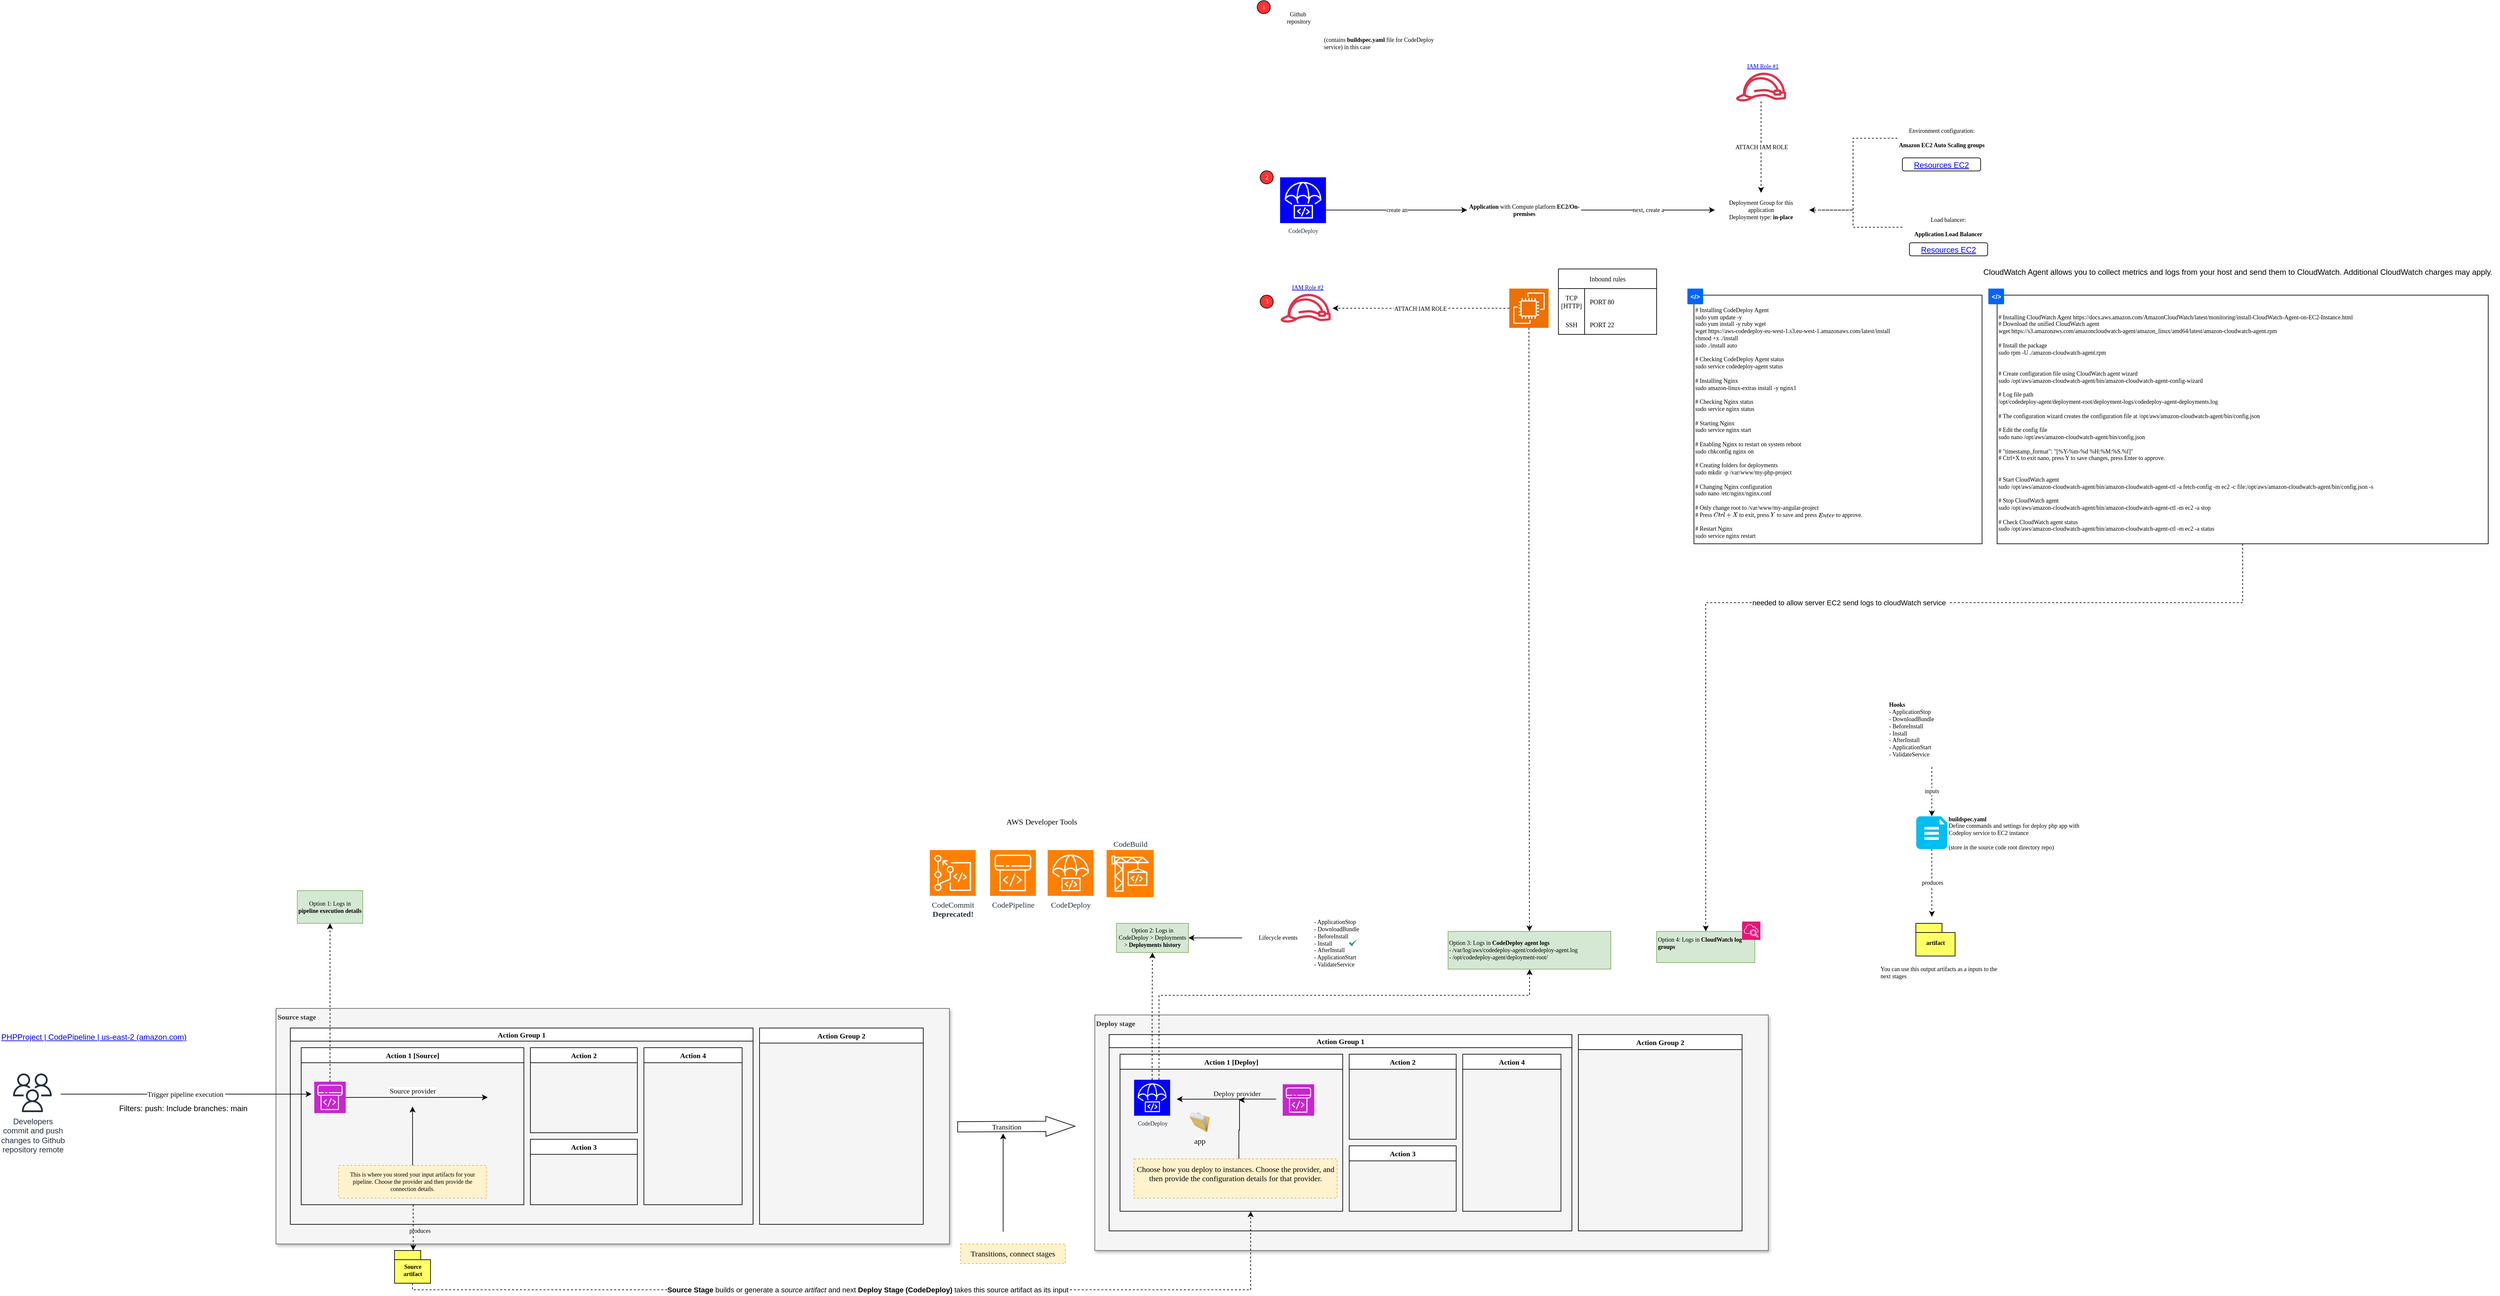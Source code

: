<mxfile version="24.7.15" pages="2">
  <diagram name="Page-1" id="AW2i8apj6tMe_CCILZKY">
    <mxGraphModel dx="1656" dy="2975" grid="1" gridSize="10" guides="1" tooltips="1" connect="1" arrows="1" fold="1" page="1" pageScale="1" pageWidth="850" pageHeight="1100" math="0" shadow="0">
      <root>
        <mxCell id="0" />
        <mxCell id="1" parent="0" />
        <mxCell id="mYvpP0GDhKgUDjFn0ng6-1" value="&lt;b style=&quot;font-size: 11px;&quot;&gt;Source stage&lt;/b&gt;" style="rounded=0;whiteSpace=wrap;html=1;fillColor=#f5f5f5;verticalAlign=top;align=left;shadow=1;fontColor=#333333;strokeColor=#666666;fontFamily=Roboto Mono;fontSource=https%3A%2F%2Ffonts.googleapis.com%2Fcss%3Ffamily%3DRoboto%2BMono;fontSize=11;" vertex="1" parent="1">
          <mxGeometry x="211.5" y="-370" width="1028.5" height="360" as="geometry" />
        </mxCell>
        <mxCell id="mYvpP0GDhKgUDjFn0ng6-2" value="Transition" style="shape=flexArrow;endArrow=classic;html=1;rounded=0;endWidth=13.684;endSize=14.414;width=15.789;fontFamily=Roboto Mono;fontSource=https%3A%2F%2Ffonts.googleapis.com%2Fcss%3Ffamily%3DRoboto%2BMono;" edge="1" parent="1">
          <mxGeometry x="-0.167" width="50" height="50" relative="1" as="geometry">
            <mxPoint x="1252" y="-189" as="sourcePoint" />
            <mxPoint x="1432" y="-190" as="targetPoint" />
            <mxPoint as="offset" />
          </mxGeometry>
        </mxCell>
        <mxCell id="mYvpP0GDhKgUDjFn0ng6-3" style="edgeStyle=orthogonalEdgeStyle;rounded=0;orthogonalLoop=1;jettySize=auto;html=1;fontFamily=Roboto Mono;fontSource=https%3A%2F%2Ffonts.googleapis.com%2Fcss%3Ffamily%3DRoboto%2BMono;" edge="1" parent="1">
          <mxGeometry relative="1" as="geometry">
            <mxPoint x="1322" y="-179" as="targetPoint" />
            <mxPoint x="1322" y="-29.0" as="sourcePoint" />
          </mxGeometry>
        </mxCell>
        <mxCell id="mYvpP0GDhKgUDjFn0ng6-4" value="&lt;div&gt;Transitions, connect stages&lt;/div&gt;" style="text;html=1;align=center;verticalAlign=middle;whiteSpace=wrap;rounded=0;strokeColor=#d6b656;dashed=1;fillColor=#fff2cc;fontFamily=Roboto Mono;fontSource=https%3A%2F%2Ffonts.googleapis.com%2Fcss%3Ffamily%3DRoboto%2BMono;" vertex="1" parent="1">
          <mxGeometry x="1257" y="-10" width="160" height="30" as="geometry" />
        </mxCell>
        <mxCell id="mYvpP0GDhKgUDjFn0ng6-5" value="Trigger pipeline execution&amp;nbsp;" style="edgeStyle=orthogonalEdgeStyle;rounded=0;orthogonalLoop=1;jettySize=auto;html=1;fontFamily=Roboto Mono;fontSource=https%3A%2F%2Ffonts.googleapis.com%2Fcss%3Ffamily%3DRoboto%2BMono;" edge="1" parent="1">
          <mxGeometry relative="1" as="geometry">
            <mxPoint x="-117.307" y="-239" as="sourcePoint" />
            <mxPoint x="265.886" y="-239.043" as="targetPoint" />
          </mxGeometry>
        </mxCell>
        <mxCell id="mYvpP0GDhKgUDjFn0ng6-6" value="Action Group 1" style="swimlane;startSize=20;fontFamily=Roboto Mono;fontSource=https%3A%2F%2Ffonts.googleapis.com%2Fcss%3Ffamily%3DRoboto%2BMono;fontSize=11;" vertex="1" parent="1">
          <mxGeometry x="233.38" y="-340" width="706.7" height="300" as="geometry">
            <mxRectangle x="340" y="-110" width="50" height="40" as="alternateBounds" />
          </mxGeometry>
        </mxCell>
        <mxCell id="mYvpP0GDhKgUDjFn0ng6-7" value="Action 1 [Source]" style="swimlane;startSize=23;fontFamily=Roboto Mono;fontSource=https%3A%2F%2Ffonts.googleapis.com%2Fcss%3Ffamily%3DRoboto%2BMono;fontSize=11;" vertex="1" parent="mYvpP0GDhKgUDjFn0ng6-6">
          <mxGeometry x="16.62" y="30" width="340.08" height="240" as="geometry">
            <mxRectangle x="-170" y="-320" width="70" height="30" as="alternateBounds" />
          </mxGeometry>
        </mxCell>
        <mxCell id="mYvpP0GDhKgUDjFn0ng6-8" style="edgeStyle=orthogonalEdgeStyle;rounded=0;orthogonalLoop=1;jettySize=auto;html=1;fontFamily=Roboto Mono;fontSource=https%3A%2F%2Ffonts.googleapis.com%2Fcss%3Ffamily%3DRoboto%2BMono;fontSize=11;" edge="1" parent="mYvpP0GDhKgUDjFn0ng6-7" source="mYvpP0GDhKgUDjFn0ng6-9">
          <mxGeometry relative="1" as="geometry">
            <mxPoint x="170" y="90" as="targetPoint" />
          </mxGeometry>
        </mxCell>
        <mxCell id="mYvpP0GDhKgUDjFn0ng6-9" value="This is where you stored your input artifacts for your pipeline. Choose the provider and then provide the connection details." style="text;html=1;align=center;verticalAlign=middle;whiteSpace=wrap;rounded=0;strokeColor=#d6b656;dashed=1;fillColor=#fff2cc;fontFamily=Roboto Mono;fontSource=https%3A%2F%2Ffonts.googleapis.com%2Fcss%3Ffamily%3DRoboto%2BMono;fontSize=9;" vertex="1" parent="mYvpP0GDhKgUDjFn0ng6-7">
          <mxGeometry x="57.06" y="180" width="225.96" height="50" as="geometry" />
        </mxCell>
        <mxCell id="mYvpP0GDhKgUDjFn0ng6-10" value="" style="sketch=0;points=[[0,0,0],[0.25,0,0],[0.5,0,0],[0.75,0,0],[1,0,0],[0,1,0],[0.25,1,0],[0.5,1,0],[0.75,1,0],[1,1,0],[0,0.25,0],[0,0.5,0],[0,0.75,0],[1,0.25,0],[1,0.5,0],[1,0.75,0]];outlineConnect=0;fontColor=#232F3E;fillColor=#C925D1;strokeColor=#ffffff;dashed=0;verticalLabelPosition=bottom;verticalAlign=top;align=center;html=1;fontSize=11;fontStyle=0;aspect=fixed;shape=mxgraph.aws4.resourceIcon;resIcon=mxgraph.aws4.codepipeline;fontFamily=Roboto Mono;fontSource=https%3A%2F%2Ffonts.googleapis.com%2Fcss%3Ffamily%3DRoboto%2BMono;" vertex="1" parent="mYvpP0GDhKgUDjFn0ng6-7">
          <mxGeometry x="20" y="52" width="48" height="48" as="geometry" />
        </mxCell>
        <mxCell id="mYvpP0GDhKgUDjFn0ng6-11" value="Action 2" style="swimlane;startSize=23;fontFamily=Roboto Mono;fontSource=https%3A%2F%2Ffonts.googleapis.com%2Fcss%3Ffamily%3DRoboto%2BMono;fontSize=11;" vertex="1" parent="mYvpP0GDhKgUDjFn0ng6-6">
          <mxGeometry x="366.62" y="30" width="163.38" height="130" as="geometry">
            <mxRectangle x="-170" y="-320" width="70" height="30" as="alternateBounds" />
          </mxGeometry>
        </mxCell>
        <mxCell id="mYvpP0GDhKgUDjFn0ng6-12" value="Action 3" style="swimlane;startSize=23;fontFamily=Roboto Mono;fontSource=https%3A%2F%2Ffonts.googleapis.com%2Fcss%3Ffamily%3DRoboto%2BMono;fontSize=11;" vertex="1" parent="mYvpP0GDhKgUDjFn0ng6-6">
          <mxGeometry x="366.62" y="170" width="163.38" height="100" as="geometry">
            <mxRectangle x="-170" y="-320" width="70" height="30" as="alternateBounds" />
          </mxGeometry>
        </mxCell>
        <mxCell id="mYvpP0GDhKgUDjFn0ng6-13" value="Action 4" style="swimlane;startSize=23;fontFamily=Roboto Mono;fontSource=https%3A%2F%2Ffonts.googleapis.com%2Fcss%3Ffamily%3DRoboto%2BMono;fontSize=11;" vertex="1" parent="mYvpP0GDhKgUDjFn0ng6-6">
          <mxGeometry x="540" y="30" width="150" height="240" as="geometry">
            <mxRectangle x="-170" y="-320" width="70" height="30" as="alternateBounds" />
          </mxGeometry>
        </mxCell>
        <mxCell id="mYvpP0GDhKgUDjFn0ng6-14" value="Action Group 2" style="swimlane;startSize=23;fontFamily=Roboto Mono;fontSource=https%3A%2F%2Ffonts.googleapis.com%2Fcss%3Ffamily%3DRoboto%2BMono;fontSize=11;" vertex="1" parent="1">
          <mxGeometry x="950" y="-340" width="250" height="300" as="geometry" />
        </mxCell>
        <mxCell id="mYvpP0GDhKgUDjFn0ng6-15" value="&lt;b style=&quot;font-size: 11px;&quot;&gt;Deploy stage&lt;/b&gt;" style="rounded=0;whiteSpace=wrap;html=1;fillColor=#f5f5f5;verticalAlign=top;align=left;shadow=1;fontColor=#333333;strokeColor=#666666;fontFamily=Roboto Mono;fontSource=https%3A%2F%2Ffonts.googleapis.com%2Fcss%3Ffamily%3DRoboto%2BMono;fontSize=11;" vertex="1" parent="1">
          <mxGeometry x="1462" y="-360" width="1028.5" height="360" as="geometry" />
        </mxCell>
        <mxCell id="mYvpP0GDhKgUDjFn0ng6-16" value="Action Group 1" style="swimlane;startSize=20;fontFamily=Roboto Mono;fontSource=https%3A%2F%2Ffonts.googleapis.com%2Fcss%3Ffamily%3DRoboto%2BMono;fontSize=11;" vertex="1" parent="1">
          <mxGeometry x="1483.88" y="-330" width="706.7" height="300" as="geometry">
            <mxRectangle x="2761.88" y="-340" width="50" height="40" as="alternateBounds" />
          </mxGeometry>
        </mxCell>
        <mxCell id="mYvpP0GDhKgUDjFn0ng6-17" value="Action 1 [Deploy]" style="swimlane;startSize=23;fontFamily=Roboto Mono;fontSource=https%3A%2F%2Ffonts.googleapis.com%2Fcss%3Ffamily%3DRoboto%2BMono;fontSize=11;" vertex="1" parent="mYvpP0GDhKgUDjFn0ng6-16">
          <mxGeometry x="16.62" y="30" width="340.08" height="240" as="geometry">
            <mxRectangle x="16.62" y="30" width="70" height="30" as="alternateBounds" />
          </mxGeometry>
        </mxCell>
        <mxCell id="mYvpP0GDhKgUDjFn0ng6-18" value="CodeDeploy" style="sketch=0;points=[[0,0,0],[0.25,0,0],[0.5,0,0],[0.75,0,0],[1,0,0],[0,1,0],[0.25,1,0],[0.5,1,0],[0.75,1,0],[1,1,0],[0,0.25,0],[0,0.5,0],[0,0.75,0],[1,0.25,0],[1,0.5,0],[1,0.75,0]];outlineConnect=0;fontColor=#232F3E;fillColor=#0000FF;strokeColor=#ffffff;dashed=0;verticalLabelPosition=bottom;verticalAlign=top;align=center;html=1;fontSize=9;fontStyle=0;aspect=fixed;shape=mxgraph.aws4.resourceIcon;resIcon=mxgraph.aws4.codedeploy;fontFamily=Roboto Mono;fontSource=https%3A%2F%2Ffonts.googleapis.com%2Fcss%3Ffamily%3DRoboto%2BMono;" vertex="1" parent="mYvpP0GDhKgUDjFn0ng6-17">
          <mxGeometry x="21.5" y="39" width="55" height="55" as="geometry" />
        </mxCell>
        <mxCell id="mYvpP0GDhKgUDjFn0ng6-19" value="Action 2" style="swimlane;startSize=23;fontFamily=Roboto Mono;fontSource=https%3A%2F%2Ffonts.googleapis.com%2Fcss%3Ffamily%3DRoboto%2BMono;fontSize=11;" vertex="1" parent="mYvpP0GDhKgUDjFn0ng6-16">
          <mxGeometry x="366.62" y="30" width="163.38" height="130" as="geometry">
            <mxRectangle x="-170" y="-320" width="70" height="30" as="alternateBounds" />
          </mxGeometry>
        </mxCell>
        <mxCell id="mYvpP0GDhKgUDjFn0ng6-20" value="Action 3" style="swimlane;startSize=23;fontFamily=Roboto Mono;fontSource=https%3A%2F%2Ffonts.googleapis.com%2Fcss%3Ffamily%3DRoboto%2BMono;fontSize=11;" vertex="1" parent="mYvpP0GDhKgUDjFn0ng6-16">
          <mxGeometry x="366.62" y="170" width="163.38" height="100" as="geometry">
            <mxRectangle x="-170" y="-320" width="70" height="30" as="alternateBounds" />
          </mxGeometry>
        </mxCell>
        <mxCell id="mYvpP0GDhKgUDjFn0ng6-21" value="Action 4" style="swimlane;startSize=23;fontFamily=Roboto Mono;fontSource=https%3A%2F%2Ffonts.googleapis.com%2Fcss%3Ffamily%3DRoboto%2BMono;fontSize=11;" vertex="1" parent="mYvpP0GDhKgUDjFn0ng6-16">
          <mxGeometry x="540" y="30" width="150" height="240" as="geometry">
            <mxRectangle x="-170" y="-320" width="70" height="30" as="alternateBounds" />
          </mxGeometry>
        </mxCell>
        <mxCell id="mYvpP0GDhKgUDjFn0ng6-22" value="Action Group 2" style="swimlane;startSize=23;fontFamily=Roboto Mono;fontSource=https%3A%2F%2Ffonts.googleapis.com%2Fcss%3Ffamily%3DRoboto%2BMono;fontSize=11;" vertex="1" parent="1">
          <mxGeometry x="2200.5" y="-330" width="250" height="300" as="geometry" />
        </mxCell>
        <mxCell id="mYvpP0GDhKgUDjFn0ng6-23" value="Deploy provider" style="edgeStyle=orthogonalEdgeStyle;rounded=0;orthogonalLoop=1;jettySize=auto;html=1;fontFamily=Roboto Mono;fontSource=https%3A%2F%2Ffonts.googleapis.com%2Fcss%3Ffamily%3DRoboto%2BMono;" edge="1" parent="1">
          <mxGeometry x="-0.21" y="-9" relative="1" as="geometry">
            <mxPoint x="1739.01" y="-231.34" as="sourcePoint" />
            <mxPoint x="1587.084" y="-231.306" as="targetPoint" />
            <mxPoint as="offset" />
          </mxGeometry>
        </mxCell>
        <mxCell id="mYvpP0GDhKgUDjFn0ng6-24" value="" style="sketch=0;points=[[0,0,0],[0.25,0,0],[0.5,0,0],[0.75,0,0],[1,0,0],[0,1,0],[0.25,1,0],[0.5,1,0],[0.75,1,0],[1,1,0],[0,0.25,0],[0,0.5,0],[0,0.75,0],[1,0.25,0],[1,0.5,0],[1,0.75,0]];outlineConnect=0;fontColor=#232F3E;fillColor=#C925D1;strokeColor=#ffffff;dashed=0;verticalLabelPosition=bottom;verticalAlign=top;align=center;html=1;fontSize=12;fontStyle=0;aspect=fixed;shape=mxgraph.aws4.resourceIcon;resIcon=mxgraph.aws4.codepipeline;fontFamily=Roboto Mono;fontSource=https%3A%2F%2Ffonts.googleapis.com%2Fcss%3Ffamily%3DRoboto%2BMono;" vertex="1" parent="1">
          <mxGeometry x="1749" y="-254" width="48" height="48" as="geometry" />
        </mxCell>
        <mxCell id="mYvpP0GDhKgUDjFn0ng6-25" style="edgeStyle=orthogonalEdgeStyle;rounded=0;orthogonalLoop=1;jettySize=auto;html=1;fontFamily=Roboto Mono;fontSource=https%3A%2F%2Ffonts.googleapis.com%2Fcss%3Ffamily%3DRoboto%2BMono;" edge="1" parent="1" source="mYvpP0GDhKgUDjFn0ng6-26">
          <mxGeometry relative="1" as="geometry">
            <mxPoint x="1682" y="-230" as="targetPoint" />
            <Array as="points">
              <mxPoint x="1682" y="-184" />
              <mxPoint x="1683" y="-184" />
              <mxPoint x="1683" y="-230" />
            </Array>
          </mxGeometry>
        </mxCell>
        <mxCell id="mYvpP0GDhKgUDjFn0ng6-26" value="&lt;div&gt;Choose how you deploy to instances. Choose the provider, and then provide the configuration details for that provider.&lt;/div&gt;&lt;div&gt;&lt;br&gt;&lt;/div&gt;" style="text;html=1;align=center;verticalAlign=middle;whiteSpace=wrap;rounded=0;strokeColor=#d6b656;dashed=1;fillColor=#fff2cc;fontFamily=Roboto Mono;fontSource=https%3A%2F%2Ffonts.googleapis.com%2Fcss%3Ffamily%3DRoboto%2BMono;" vertex="1" parent="1">
          <mxGeometry x="1522" y="-140" width="310" height="60" as="geometry" />
        </mxCell>
        <mxCell id="mYvpP0GDhKgUDjFn0ng6-27" value="app" style="image;html=1;image=img/lib/clip_art/general/Full_Folder_128x128.png;fontFamily=Roboto Mono;fontSource=https%3A%2F%2Ffonts.googleapis.com%2Fcss%3Ffamily%3DRoboto%2BMono;" vertex="1" parent="1">
          <mxGeometry x="1602" y="-211.87" width="40" height="31" as="geometry" />
        </mxCell>
        <mxCell id="mYvpP0GDhKgUDjFn0ng6-28" value="CodeBuild" style="sketch=0;points=[[0,0,0],[0.25,0,0],[0.5,0,0],[0.75,0,0],[1,0,0],[0,1,0],[0.25,1,0],[0.5,1,0],[0.75,1,0],[1,1,0],[0,0.25,0],[0,0.5,0],[0,0.75,0],[1,0.25,0],[1,0.5,0],[1,0.75,0]];outlineConnect=0;fontColor=#232F3E;fillColor=#FF8000;strokeColor=#ffffff;dashed=0;verticalLabelPosition=top;verticalAlign=bottom;align=center;html=1;fontSize=12;fontStyle=0;aspect=fixed;shape=mxgraph.aws4.resourceIcon;resIcon=mxgraph.aws4.codebuild;fontFamily=Roboto Mono;fontSource=https%3A%2F%2Ffonts.googleapis.com%2Fcss%3Ffamily%3DRoboto%2BMono;horizontal=1;labelPosition=center;" vertex="1" parent="1">
          <mxGeometry x="1480" y="-612" width="72" height="72" as="geometry" />
        </mxCell>
        <mxCell id="mYvpP0GDhKgUDjFn0ng6-29" value="CodeCommit&lt;div&gt;&lt;b&gt;Deprecated!&lt;/b&gt;&lt;/div&gt;" style="sketch=0;points=[[0,0,0],[0.25,0,0],[0.5,0,0],[0.75,0,0],[1,0,0],[0,1,0],[0.25,1,0],[0.5,1,0],[0.75,1,0],[1,1,0],[0,0.25,0],[0,0.5,0],[0,0.75,0],[1,0.25,0],[1,0.5,0],[1,0.75,0]];outlineConnect=0;fontColor=#232F3E;fillColor=#FF8000;strokeColor=#ffffff;dashed=0;verticalLabelPosition=bottom;verticalAlign=top;align=center;html=1;fontSize=12;fontStyle=0;aspect=fixed;shape=mxgraph.aws4.resourceIcon;resIcon=mxgraph.aws4.codecommit;fontFamily=Roboto Mono;fontSource=https%3A%2F%2Ffonts.googleapis.com%2Fcss%3Ffamily%3DRoboto%2BMono;" vertex="1" parent="1">
          <mxGeometry x="1210" y="-612" width="70" height="70" as="geometry" />
        </mxCell>
        <mxCell id="mYvpP0GDhKgUDjFn0ng6-30" value="CodeDeploy" style="sketch=0;points=[[0,0,0],[0.25,0,0],[0.5,0,0],[0.75,0,0],[1,0,0],[0,1,0],[0.25,1,0],[0.5,1,0],[0.75,1,0],[1,1,0],[0,0.25,0],[0,0.5,0],[0,0.75,0],[1,0.25,0],[1,0.5,0],[1,0.75,0]];outlineConnect=0;fontColor=#232F3E;fillColor=#FF8000;strokeColor=#ffffff;dashed=0;verticalLabelPosition=bottom;verticalAlign=top;align=center;html=1;fontSize=12;fontStyle=0;aspect=fixed;shape=mxgraph.aws4.resourceIcon;resIcon=mxgraph.aws4.codedeploy;fontFamily=Roboto Mono;fontSource=https%3A%2F%2Ffonts.googleapis.com%2Fcss%3Ffamily%3DRoboto%2BMono;" vertex="1" parent="1">
          <mxGeometry x="1390" y="-612" width="70" height="70" as="geometry" />
        </mxCell>
        <mxCell id="mYvpP0GDhKgUDjFn0ng6-31" value="CodePipeline" style="sketch=0;points=[[0,0,0],[0.25,0,0],[0.5,0,0],[0.75,0,0],[1,0,0],[0,1,0],[0.25,1,0],[0.5,1,0],[0.75,1,0],[1,1,0],[0,0.25,0],[0,0.5,0],[0,0.75,0],[1,0.25,0],[1,0.5,0],[1,0.75,0]];outlineConnect=0;fontColor=#232F3E;fillColor=#FF8000;strokeColor=#ffffff;dashed=0;verticalLabelPosition=bottom;verticalAlign=top;align=center;html=1;fontSize=12;fontStyle=0;aspect=fixed;shape=mxgraph.aws4.resourceIcon;resIcon=mxgraph.aws4.codepipeline;fontFamily=Roboto Mono;fontSource=https%3A%2F%2Ffonts.googleapis.com%2Fcss%3Ffamily%3DRoboto%2BMono;" vertex="1" parent="1">
          <mxGeometry x="1302" y="-612" width="70" height="70" as="geometry" />
        </mxCell>
        <mxCell id="mYvpP0GDhKgUDjFn0ng6-32" value="AWS Developer Tools" style="text;html=1;align=center;verticalAlign=middle;whiteSpace=wrap;rounded=0;fontFamily=Roboto Mono;fontSource=https%3A%2F%2Ffonts.googleapis.com%2Fcss%3Ffamily%3DRoboto%2BMono;" vertex="1" parent="1">
          <mxGeometry x="1242" y="-670" width="278" height="30" as="geometry" />
        </mxCell>
        <mxCell id="mYvpP0GDhKgUDjFn0ng6-33" value="" style="shape=image;html=1;verticalAlign=bottom;verticalLabelPosition=top;labelBackgroundColor=none;imageAspect=0;aspect=fixed;image=https://cdn1.iconfinder.com/data/icons/picons-social/57/github_rounded-128.png;labelPosition=center;align=center;fontFamily=Roboto Mono;fontSource=https%3A%2F%2Ffonts.googleapis.com%2Fcss%3Ffamily%3DRoboto%2BMono;fontSize=9;" vertex="1" parent="1">
          <mxGeometry x="535" y="-256.5" width="45" height="45" as="geometry" />
        </mxCell>
        <mxCell id="mYvpP0GDhKgUDjFn0ng6-34" value="Developers&lt;div&gt;commit and push&lt;/div&gt;&lt;div&gt;changes to Github&lt;/div&gt;&lt;div&gt;repository remote&lt;/div&gt;" style="sketch=0;outlineConnect=0;fontColor=#232F3E;gradientColor=none;fillColor=#232F3D;strokeColor=none;dashed=0;verticalLabelPosition=bottom;verticalAlign=top;align=center;html=1;fontSize=12;fontStyle=0;aspect=fixed;pointerEvents=1;shape=mxgraph.aws4.users;" vertex="1" parent="1">
          <mxGeometry x="-190" y="-270.5" width="59" height="59" as="geometry" />
        </mxCell>
        <mxCell id="mYvpP0GDhKgUDjFn0ng6-35" value="Source provider" style="edgeStyle=orthogonalEdgeStyle;rounded=0;orthogonalLoop=1;jettySize=auto;html=1;exitX=1;exitY=0.5;exitDx=0;exitDy=0;exitPerimeter=0;fontFamily=Roboto Mono;fontSource=https%3A%2F%2Ffonts.googleapis.com%2Fcss%3Ffamily%3DRoboto%2BMono;fontSize=11;entryX=0;entryY=0.5;entryDx=0;entryDy=0;" edge="1" parent="1" source="mYvpP0GDhKgUDjFn0ng6-10" target="mYvpP0GDhKgUDjFn0ng6-33">
          <mxGeometry x="-0.066" y="10" relative="1" as="geometry">
            <mxPoint x="318.08" y="-238" as="targetPoint" />
            <mxPoint x="508.08" y="-238" as="sourcePoint" />
            <mxPoint as="offset" />
          </mxGeometry>
        </mxCell>
        <mxCell id="mYvpP0GDhKgUDjFn0ng6-36" value="Filters: push: Include branches: main" style="text;html=1;align=left;verticalAlign=middle;whiteSpace=wrap;rounded=0;dashed=1;strokeColor=none;" vertex="1" parent="1">
          <mxGeometry x="-30" y="-222.37" width="200" height="10.87" as="geometry" />
        </mxCell>
        <mxCell id="mYvpP0GDhKgUDjFn0ng6-37" style="edgeStyle=orthogonalEdgeStyle;rounded=0;orthogonalLoop=1;jettySize=auto;html=1;dashed=1;exitX=0.5;exitY=0;exitDx=0;exitDy=0;exitPerimeter=0;" edge="1" parent="1" source="mYvpP0GDhKgUDjFn0ng6-18" target="mYvpP0GDhKgUDjFn0ng6-47">
          <mxGeometry relative="1" as="geometry">
            <mxPoint x="1550.04" y="-270.5" as="sourcePoint" />
          </mxGeometry>
        </mxCell>
        <mxCell id="mYvpP0GDhKgUDjFn0ng6-38" value="&lt;span style=&quot;background-color: initial;&quot;&gt;(contains&amp;nbsp;&lt;/span&gt;&lt;b style=&quot;background-color: initial;&quot;&gt;buildspec.yaml&amp;nbsp;&lt;/b&gt;&lt;span style=&quot;background-color: initial;&quot;&gt;file for CodeDeploy service) in this case&amp;nbsp;&lt;/span&gt;" style="text;html=1;align=left;verticalAlign=middle;whiteSpace=wrap;rounded=0;fontSize=9;fontFamily=Roboto Mono;fontSource=https%3A%2F%2Ffonts.googleapis.com%2Fcss%3Ffamily%3DRoboto%2BMono;" vertex="1" parent="1">
          <mxGeometry x="1810" y="-1865" width="190" height="40" as="geometry" />
        </mxCell>
        <mxCell id="mYvpP0GDhKgUDjFn0ng6-39" value="inputs" style="edgeStyle=orthogonalEdgeStyle;rounded=0;orthogonalLoop=1;jettySize=auto;html=1;dashed=1;startArrow=classic;startFill=1;endArrow=none;endFill=0;fontFamily=Roboto Mono;fontSource=https%3A%2F%2Ffonts.googleapis.com%2Fcss%3Ffamily%3DRoboto%2BMono;fontSize=9;" edge="1" parent="1" source="mYvpP0GDhKgUDjFn0ng6-41" target="mYvpP0GDhKgUDjFn0ng6-42">
          <mxGeometry relative="1" as="geometry" />
        </mxCell>
        <mxCell id="mYvpP0GDhKgUDjFn0ng6-40" value="produces" style="edgeStyle=orthogonalEdgeStyle;rounded=0;orthogonalLoop=1;jettySize=auto;html=1;dashed=1;fontFamily=Roboto Mono;fontSource=https%3A%2F%2Ffonts.googleapis.com%2Fcss%3Ffamily%3DRoboto%2BMono;fontSize=9;" edge="1" parent="1" source="mYvpP0GDhKgUDjFn0ng6-41">
          <mxGeometry relative="1" as="geometry">
            <mxPoint x="2740.342" y="-510" as="targetPoint" />
          </mxGeometry>
        </mxCell>
        <mxCell id="mYvpP0GDhKgUDjFn0ng6-41" value="&lt;b style=&quot;font-size: 9px;&quot;&gt;buildspec.yaml&lt;/b&gt;&lt;div style=&quot;font-size: 9px;&quot;&gt;Define commands and settings for deploy php app with&amp;nbsp;&lt;/div&gt;&lt;div style=&quot;font-size: 9px;&quot;&gt;Codeploy service to EC2 instance&lt;/div&gt;&lt;div style=&quot;font-size: 9px;&quot;&gt;&amp;nbsp;&lt;/div&gt;&lt;div style=&quot;font-size: 9px;&quot;&gt;(store in the source code root directory repo)&lt;/div&gt;" style="verticalLabelPosition=middle;html=1;verticalAlign=middle;align=left;strokeColor=none;fillColor=#00BEF2;shape=mxgraph.azure.file_2;pointerEvents=1;labelPosition=right;fontFamily=Roboto Mono;fontSource=https%3A%2F%2Ffonts.googleapis.com%2Fcss%3Ffamily%3DRoboto%2BMono;fontSize=9;" vertex="1" parent="1">
          <mxGeometry x="2716.5" y="-663.5" width="47.5" height="50" as="geometry" />
        </mxCell>
        <mxCell id="mYvpP0GDhKgUDjFn0ng6-42" value="&lt;div style=&quot;font-size: 9px;&quot;&gt;&lt;b style=&quot;font-size: 9px;&quot;&gt;Hooks&lt;/b&gt;&lt;/div&gt;- ApplicationStop&lt;div style=&quot;font-size: 9px;&quot;&gt;- DownloadBundle&lt;/div&gt;&lt;div style=&quot;font-size: 9px;&quot;&gt;- BeforeInstall&lt;/div&gt;&lt;div style=&quot;font-size: 9px;&quot;&gt;- Install&lt;/div&gt;&lt;div style=&quot;font-size: 9px;&quot;&gt;-&amp;nbsp;AfterInstall&lt;/div&gt;&lt;div style=&quot;font-size: 9px;&quot;&gt;- ApplicationStart&lt;/div&gt;&lt;div style=&quot;font-size: 9px;&quot;&gt;- ValidateService&lt;/div&gt;" style="text;html=1;align=left;verticalAlign=middle;whiteSpace=wrap;rounded=0;fontFamily=Roboto Mono;fontSource=https%3A%2F%2Ffonts.googleapis.com%2Fcss%3Ffamily%3DRoboto%2BMono;fontSize=9;" vertex="1" parent="1">
          <mxGeometry x="2672.56" y="-850" width="135.37" height="108.5" as="geometry" />
        </mxCell>
        <mxCell id="mYvpP0GDhKgUDjFn0ng6-43" value="&lt;div&gt;&lt;span style=&quot;background-color: initial;&quot;&gt;artifact&lt;/span&gt;&lt;br&gt;&lt;/div&gt;" style="shape=folder;fontStyle=1;spacingTop=10;tabWidth=40;tabHeight=14;tabPosition=left;html=1;whiteSpace=wrap;fillColor=#FFFF66;fontFamily=Roboto Mono;fontSource=https%3A%2F%2Ffonts.googleapis.com%2Fcss%3Ffamily%3DRoboto%2BMono;fontSize=9;" vertex="1" parent="1">
          <mxGeometry x="2715.88" y="-500" width="60" height="50" as="geometry" />
        </mxCell>
        <mxCell id="mYvpP0GDhKgUDjFn0ng6-44" value="You can use this output artifacts as a inputs to the next stages" style="text;html=1;align=left;verticalAlign=middle;whiteSpace=wrap;rounded=0;fontFamily=Roboto Mono;fontSource=https%3A%2F%2Ffonts.googleapis.com%2Fcss%3Ffamily%3DRoboto%2BMono;fontSize=9;" vertex="1" parent="1">
          <mxGeometry x="2660" y="-440" width="190.62" height="30" as="geometry" />
        </mxCell>
        <mxCell id="mYvpP0GDhKgUDjFn0ng6-45" value="Option 1: Logs in&lt;div style=&quot;font-size: 9px;&quot;&gt;&lt;b&gt;pipeline execution details&lt;/b&gt;&lt;/div&gt;" style="text;html=1;align=center;verticalAlign=middle;whiteSpace=wrap;rounded=0;fontSize=9;fontFamily=Roboto Mono;fontSource=https%3A%2F%2Ffonts.googleapis.com%2Fcss%3Ffamily%3DRoboto%2BMono;fillColor=#d5e8d4;strokeColor=#82b366;" vertex="1" parent="1">
          <mxGeometry x="244" y="-550" width="100" height="50" as="geometry" />
        </mxCell>
        <mxCell id="mYvpP0GDhKgUDjFn0ng6-46" style="edgeStyle=orthogonalEdgeStyle;rounded=0;orthogonalLoop=1;jettySize=auto;html=1;entryX=0.5;entryY=1;entryDx=0;entryDy=0;dashed=1;" edge="1" parent="1" source="mYvpP0GDhKgUDjFn0ng6-10" target="mYvpP0GDhKgUDjFn0ng6-45">
          <mxGeometry relative="1" as="geometry" />
        </mxCell>
        <mxCell id="mYvpP0GDhKgUDjFn0ng6-47" value="Option 2: Logs in&lt;div style=&quot;font-size: 9px;&quot;&gt;CodeDeploy &amp;gt; Deployments &amp;gt; &lt;b&gt;Deployments history&lt;/b&gt;&lt;/div&gt;" style="text;html=1;align=center;verticalAlign=middle;whiteSpace=wrap;rounded=0;fontSize=9;fontFamily=Roboto Mono;fontSource=https%3A%2F%2Ffonts.googleapis.com%2Fcss%3Ffamily%3DRoboto%2BMono;fillColor=#d5e8d4;strokeColor=#82b366;" vertex="1" parent="1">
          <mxGeometry x="1495" y="-500" width="110" height="44.57" as="geometry" />
        </mxCell>
        <mxCell id="mYvpP0GDhKgUDjFn0ng6-48" value="Github&amp;nbsp;&lt;div style=&quot;font-size: 9px;&quot;&gt;repository&lt;/div&gt;" style="shape=image;html=1;verticalAlign=bottom;verticalLabelPosition=top;labelBackgroundColor=none;imageAspect=0;aspect=fixed;image=https://cdn1.iconfinder.com/data/icons/picons-social/57/github_rounded-128.png;labelPosition=center;align=center;fontFamily=Roboto Mono;fontSource=https%3A%2F%2Ffonts.googleapis.com%2Fcss%3Ffamily%3DRoboto%2BMono;fontSize=9;" vertex="1" parent="1">
          <mxGeometry x="1750" y="-1870" width="45" height="45" as="geometry" />
        </mxCell>
        <mxCell id="mYvpP0GDhKgUDjFn0ng6-49" value="&lt;b&gt;Source Stage &lt;/b&gt;builds or generate a &lt;i&gt;source artifact&lt;/i&gt; and next &lt;b&gt;Deploy&amp;nbsp;Stage (CodeDeploy) &lt;/b&gt;takes this source artifact as its input" style="edgeStyle=orthogonalEdgeStyle;rounded=0;orthogonalLoop=1;jettySize=auto;html=1;exitX=0.5;exitY=1;exitDx=0;exitDy=0;dashed=1;" edge="1" parent="1" source="mYvpP0GDhKgUDjFn0ng6-51">
          <mxGeometry relative="1" as="geometry">
            <mxPoint x="420.0" y="40" as="sourcePoint" />
            <mxPoint x="1700" y="-60" as="targetPoint" />
            <Array as="points">
              <mxPoint x="420" y="60" />
              <mxPoint x="1700" y="60" />
            </Array>
          </mxGeometry>
        </mxCell>
        <mxCell id="mYvpP0GDhKgUDjFn0ng6-50" value="produces" style="edgeStyle=orthogonalEdgeStyle;rounded=0;orthogonalLoop=1;jettySize=auto;html=1;exitX=0.5;exitY=1;exitDx=0;exitDy=0;dashed=1;labelBackgroundColor=none;fontSize=9;fontFamily=Roboto Mono;fontSource=https%3A%2F%2Ffonts.googleapis.com%2Fcss%3Ffamily%3DRoboto%2BMono;" edge="1" parent="1">
          <mxGeometry x="0.143" y="10" relative="1" as="geometry">
            <mxPoint x="421.04" y="-70" as="sourcePoint" />
            <mxPoint x="421.04" as="targetPoint" />
            <Array as="points" />
            <mxPoint as="offset" />
          </mxGeometry>
        </mxCell>
        <mxCell id="mYvpP0GDhKgUDjFn0ng6-51" value="&lt;div&gt;Source&lt;/div&gt;artifact" style="shape=folder;fontStyle=1;spacingTop=10;tabWidth=40;tabHeight=14;tabPosition=left;html=1;whiteSpace=wrap;fillColor=#FFFF66;fontFamily=Roboto Mono;fontSource=https%3A%2F%2Ffonts.googleapis.com%2Fcss%3Ffamily%3DRoboto%2BMono;fontSize=9;" vertex="1" parent="1">
          <mxGeometry x="392.54" width="55" height="50" as="geometry" />
        </mxCell>
        <mxCell id="mYvpP0GDhKgUDjFn0ng6-52" style="edgeStyle=elbowEdgeStyle;rounded=0;orthogonalLoop=1;jettySize=auto;html=1;dashed=1;fontSize=9;fontFamily=Roboto Mono;fontSource=https%3A%2F%2Ffonts.googleapis.com%2Fcss%3Ffamily%3DRoboto%2BMono;exitX=0;exitY=0.5;exitDx=0;exitDy=0;exitPerimeter=0;" edge="1" parent="1" source="mYvpP0GDhKgUDjFn0ng6-55">
          <mxGeometry relative="1" as="geometry">
            <mxPoint x="2080" y="-1440" as="sourcePoint" />
            <mxPoint x="1825" y="-1440" as="targetPoint" />
            <Array as="points">
              <mxPoint x="1875" y="-1460" />
            </Array>
          </mxGeometry>
        </mxCell>
        <mxCell id="mYvpP0GDhKgUDjFn0ng6-53" value="ATTACH IAM ROLE" style="edgeLabel;html=1;align=center;verticalAlign=middle;resizable=0;points=[];fontSize=9;fontFamily=Roboto Mono;fontSource=https%3A%2F%2Ffonts.googleapis.com%2Fcss%3Ffamily%3DRoboto%2BMono;" vertex="1" connectable="0" parent="mYvpP0GDhKgUDjFn0ng6-52">
          <mxGeometry x="0.006" y="1" relative="1" as="geometry">
            <mxPoint as="offset" />
          </mxGeometry>
        </mxCell>
        <mxCell id="mYvpP0GDhKgUDjFn0ng6-54" style="edgeStyle=orthogonalEdgeStyle;rounded=0;orthogonalLoop=1;jettySize=auto;html=1;dashed=1;" edge="1" parent="1" source="mYvpP0GDhKgUDjFn0ng6-55" target="mYvpP0GDhKgUDjFn0ng6-82">
          <mxGeometry relative="1" as="geometry" />
        </mxCell>
        <mxCell id="mYvpP0GDhKgUDjFn0ng6-55" value="" style="sketch=0;points=[[0,0,0],[0.25,0,0],[0.5,0,0],[0.75,0,0],[1,0,0],[0,1,0],[0.25,1,0],[0.5,1,0],[0.75,1,0],[1,1,0],[0,0.25,0],[0,0.5,0],[0,0.75,0],[1,0.25,0],[1,0.5,0],[1,0.75,0]];outlineConnect=0;fontColor=#232F3E;fillColor=#ED7100;strokeColor=#ffffff;dashed=0;verticalLabelPosition=bottom;verticalAlign=top;align=center;html=1;fontSize=9;fontStyle=0;aspect=fixed;shape=mxgraph.aws4.resourceIcon;resIcon=mxgraph.aws4.ec2;fontFamily=Roboto Mono;fontSource=https%3A%2F%2Ffonts.googleapis.com%2Fcss%3Ffamily%3DRoboto%2BMono;labelPosition=center;textDirection=vertical-lr;" vertex="1" parent="1">
          <mxGeometry x="2095" y="-1470" width="60" height="60" as="geometry" />
        </mxCell>
        <mxCell id="mYvpP0GDhKgUDjFn0ng6-56" value="&lt;div style=&quot;font-size: 9px;&quot;&gt;&lt;br&gt;&lt;/div&gt;&lt;div style=&quot;font-size: 9px;&quot;&gt;&lt;br&gt;&lt;/div&gt;&lt;div style=&quot;font-size: 9px;&quot;&gt;# Installing CodeDeploy Agent&lt;/div&gt;&lt;div style=&quot;font-size: 9px;&quot;&gt;sudo yum update -y&lt;/div&gt;&lt;div style=&quot;font-size: 9px;&quot;&gt;sudo yum install -y ruby wget&lt;/div&gt;&lt;div style=&quot;font-size: 9px;&quot;&gt;wget https://aws-codedeploy-eu-west-1.s3.eu-west-1.amazonaws.com/latest/install&lt;/div&gt;&lt;div style=&quot;font-size: 9px;&quot;&gt;chmod +x ./install&lt;/div&gt;&lt;div style=&quot;font-size: 9px;&quot;&gt;sudo ./install auto&lt;/div&gt;&lt;div style=&quot;font-size: 9px;&quot;&gt;&lt;br style=&quot;font-size: 9px;&quot;&gt;&lt;/div&gt;&lt;div style=&quot;font-size: 9px;&quot;&gt;# Checking CodeDeploy Agent status&lt;/div&gt;&lt;div style=&quot;font-size: 9px;&quot;&gt;sudo service codedeploy-agent status&lt;/div&gt;&lt;div style=&quot;font-size: 9px;&quot;&gt;&lt;br style=&quot;font-size: 9px;&quot;&gt;&lt;/div&gt;&lt;div style=&quot;font-size: 9px;&quot;&gt;# Installing Nginx&lt;/div&gt;&lt;div style=&quot;font-size: 9px;&quot;&gt;sudo amazon-linux-extras install -y nginx1&lt;/div&gt;&lt;div style=&quot;font-size: 9px;&quot;&gt;&lt;br style=&quot;font-size: 9px;&quot;&gt;&lt;/div&gt;&lt;div style=&quot;font-size: 9px;&quot;&gt;# Checking Nginx status&lt;/div&gt;&lt;div style=&quot;font-size: 9px;&quot;&gt;sudo service nginx status&lt;/div&gt;&lt;div style=&quot;font-size: 9px;&quot;&gt;&lt;br style=&quot;font-size: 9px;&quot;&gt;&lt;/div&gt;&lt;div style=&quot;font-size: 9px;&quot;&gt;# Starting Nginx&lt;/div&gt;&lt;div style=&quot;font-size: 9px;&quot;&gt;sudo service nginx start&lt;/div&gt;&lt;div style=&quot;font-size: 9px;&quot;&gt;&lt;br style=&quot;font-size: 9px;&quot;&gt;&lt;/div&gt;&lt;div style=&quot;font-size: 9px;&quot;&gt;# Enabling Nginx to restart on system reboot&lt;/div&gt;&lt;div style=&quot;font-size: 9px;&quot;&gt;sudo chkconfig nginx on&lt;/div&gt;&lt;div style=&quot;font-size: 9px;&quot;&gt;&lt;br style=&quot;font-size: 9px;&quot;&gt;&lt;/div&gt;&lt;div style=&quot;font-size: 9px;&quot;&gt;# Creating folders for deployments&lt;/div&gt;&lt;div style=&quot;font-size: 9px;&quot;&gt;sudo mkdir -p /var/www/my-php-project&lt;/div&gt;&lt;div style=&quot;font-size: 9px;&quot;&gt;&lt;br style=&quot;font-size: 9px;&quot;&gt;&lt;/div&gt;&lt;div style=&quot;font-size: 9px;&quot;&gt;# Changing Nginx configuration&lt;/div&gt;&lt;div style=&quot;font-size: 9px;&quot;&gt;sudo nano /etc/nginx/nginx.conf&lt;/div&gt;&lt;div style=&quot;font-size: 9px;&quot;&gt;&lt;br style=&quot;font-size: 9px;&quot;&gt;&lt;/div&gt;&lt;div style=&quot;font-size: 9px;&quot;&gt;# Only change root to /var/www/my-angular-project&lt;/div&gt;&lt;div style=&quot;font-size: 9px;&quot;&gt;# Press `Ctrl + X` to exit, press `Y` to save and press `Enter` to approve.&lt;/div&gt;&lt;div style=&quot;font-size: 9px;&quot;&gt;&lt;br style=&quot;font-size: 9px;&quot;&gt;&lt;/div&gt;&lt;div style=&quot;font-size: 9px;&quot;&gt;# Restart Nginx&lt;/div&gt;&lt;div style=&quot;font-size: 9px;&quot;&gt;sudo service nginx restart&lt;/div&gt;&lt;div style=&quot;font-size: 9px;&quot;&gt;&lt;br style=&quot;font-size: 9px;&quot;&gt;&lt;/div&gt;" style="rounded=0;whiteSpace=wrap;html=1;align=left;fontSize=9;fontFamily=Roboto Mono;fontSource=https%3A%2F%2Ffonts.googleapis.com%2Fcss%3Ffamily%3DRoboto%2BMono;" vertex="1" parent="1">
          <mxGeometry x="2377" y="-1460" width="440" height="380" as="geometry" />
        </mxCell>
        <mxCell id="mYvpP0GDhKgUDjFn0ng6-57" value="&amp;lt;/&amp;gt;" style="rounded=1;arcSize=5;fillColor=#0065FF;strokeColor=none;fontColor=#ffffff;align=center;verticalAlign=middle;whiteSpace=wrap;fontSize=10;fontStyle=1;html=1;sketch=0;" vertex="1" parent="1">
          <mxGeometry x="2367" y="-1470" width="24" height="24" as="geometry" />
        </mxCell>
        <mxCell id="mYvpP0GDhKgUDjFn0ng6-58" value="create an" style="edgeStyle=orthogonalEdgeStyle;rounded=0;orthogonalLoop=1;jettySize=auto;html=1;entryX=0;entryY=0.5;entryDx=0;entryDy=0;fontSize=9;fontFamily=Roboto Mono;fontSource=https%3A%2F%2Ffonts.googleapis.com%2Fcss%3Ffamily%3DRoboto%2BMono;" edge="1" parent="1" source="mYvpP0GDhKgUDjFn0ng6-59" target="mYvpP0GDhKgUDjFn0ng6-61">
          <mxGeometry relative="1" as="geometry">
            <Array as="points">
              <mxPoint x="1980" y="-1590" />
              <mxPoint x="1980" y="-1590" />
            </Array>
          </mxGeometry>
        </mxCell>
        <mxCell id="mYvpP0GDhKgUDjFn0ng6-59" value="CodeDeploy" style="sketch=0;points=[[0,0,0],[0.25,0,0],[0.5,0,0],[0.75,0,0],[1,0,0],[0,1,0],[0.25,1,0],[0.5,1,0],[0.75,1,0],[1,1,0],[0,0.25,0],[0,0.5,0],[0,0.75,0],[1,0.25,0],[1,0.5,0],[1,0.75,0]];outlineConnect=0;fontColor=#232F3E;fillColor=#0000FF;strokeColor=#ffffff;dashed=0;verticalLabelPosition=bottom;verticalAlign=top;align=center;html=1;fontSize=9;fontStyle=0;aspect=fixed;shape=mxgraph.aws4.resourceIcon;resIcon=mxgraph.aws4.codedeploy;fontFamily=Roboto Mono;fontSource=https%3A%2F%2Ffonts.googleapis.com%2Fcss%3Ffamily%3DRoboto%2BMono;" vertex="1" parent="1">
          <mxGeometry x="1745" y="-1640" width="70" height="70" as="geometry" />
        </mxCell>
        <mxCell id="mYvpP0GDhKgUDjFn0ng6-60" value="next, create a" style="edgeStyle=orthogonalEdgeStyle;rounded=0;orthogonalLoop=1;jettySize=auto;html=1;entryX=0;entryY=0.5;entryDx=0;entryDy=0;fontSize=9;fontFamily=Roboto Mono;fontSource=https%3A%2F%2Ffonts.googleapis.com%2Fcss%3Ffamily%3DRoboto%2BMono;" edge="1" parent="1" source="mYvpP0GDhKgUDjFn0ng6-61" target="mYvpP0GDhKgUDjFn0ng6-62">
          <mxGeometry relative="1" as="geometry" />
        </mxCell>
        <mxCell id="mYvpP0GDhKgUDjFn0ng6-61" value="&lt;b style=&quot;font-size: 9px;&quot;&gt;Application&lt;/b&gt; with Compute platform &lt;b style=&quot;font-size: 9px;&quot;&gt;EC2/On-premises&lt;/b&gt;" style="text;html=1;align=center;verticalAlign=middle;whiteSpace=wrap;rounded=0;fontSize=9;fontFamily=Roboto Mono;fontSource=https%3A%2F%2Ffonts.googleapis.com%2Fcss%3Ffamily%3DRoboto%2BMono;" vertex="1" parent="1">
          <mxGeometry x="2030.62" y="-1610" width="174.12" height="40" as="geometry" />
        </mxCell>
        <mxCell id="mYvpP0GDhKgUDjFn0ng6-62" value="Deployment Group for this application&lt;div style=&quot;font-size: 9px;&quot;&gt;Deployment type: &lt;b style=&quot;font-size: 9px;&quot;&gt;in-place&lt;/b&gt;&lt;/div&gt;" style="text;html=1;align=center;verticalAlign=middle;whiteSpace=wrap;rounded=0;fontSize=9;fontFamily=Roboto Mono;fontSource=https%3A%2F%2Ffonts.googleapis.com%2Fcss%3Ffamily%3DRoboto%2BMono;" vertex="1" parent="1">
          <mxGeometry x="2409" y="-1616.25" width="141" height="52.5" as="geometry" />
        </mxCell>
        <mxCell id="mYvpP0GDhKgUDjFn0ng6-63" value="2" style="ellipse;whiteSpace=wrap;html=1;aspect=fixed;fillColor=#FF3333;fontColor=#FFFFFF;fontSize=9;fontFamily=Roboto Mono;fontSource=https%3A%2F%2Ffonts.googleapis.com%2Fcss%3Ffamily%3DRoboto%2BMono;" vertex="1" parent="1">
          <mxGeometry x="1714.5" y="-1650" width="20" height="20" as="geometry" />
        </mxCell>
        <mxCell id="mYvpP0GDhKgUDjFn0ng6-64" value="3" style="ellipse;whiteSpace=wrap;html=1;aspect=fixed;fillColor=#FF3333;fontColor=#FFFFFF;fontSize=9;fontFamily=Roboto Mono;fontSource=https%3A%2F%2Ffonts.googleapis.com%2Fcss%3Ffamily%3DRoboto%2BMono;" vertex="1" parent="1">
          <mxGeometry x="1714.5" y="-1460" width="20" height="20" as="geometry" />
        </mxCell>
        <mxCell id="mYvpP0GDhKgUDjFn0ng6-65" value="&lt;span style=&quot;font-size: 9px;&quot;&gt;ATTACH IAM ROLE&lt;/span&gt;" style="edgeStyle=orthogonalEdgeStyle;rounded=0;orthogonalLoop=1;jettySize=auto;html=1;entryX=0.5;entryY=0;entryDx=0;entryDy=0;dashed=1;fontSize=9;fontFamily=Roboto Mono;fontSource=https%3A%2F%2Ffonts.googleapis.com%2Fcss%3Ffamily%3DRoboto%2BMono;" edge="1" parent="1" source="mYvpP0GDhKgUDjFn0ng6-66" target="mYvpP0GDhKgUDjFn0ng6-62">
          <mxGeometry relative="1" as="geometry">
            <mxPoint x="2942.522" y="-1670" as="sourcePoint" />
            <Array as="points" />
          </mxGeometry>
        </mxCell>
        <mxCell id="mYvpP0GDhKgUDjFn0ng6-66" value="" style="sketch=0;outlineConnect=0;fontColor=#232F3E;gradientColor=none;fillColor=#DD344C;strokeColor=none;dashed=0;verticalLabelPosition=top;verticalAlign=bottom;align=center;html=1;fontSize=12;fontStyle=0;aspect=fixed;pointerEvents=1;shape=mxgraph.aws4.role;labelPosition=center;" vertex="1" parent="1">
          <mxGeometry x="2440.5" y="-1800" width="78" height="44" as="geometry" />
        </mxCell>
        <mxCell id="mYvpP0GDhKgUDjFn0ng6-67" value="" style="sketch=0;outlineConnect=0;fontColor=#232F3E;gradientColor=none;fillColor=#DD344C;strokeColor=none;dashed=0;verticalLabelPosition=bottom;verticalAlign=top;align=center;html=1;fontSize=12;fontStyle=0;aspect=fixed;pointerEvents=1;shape=mxgraph.aws4.role;" vertex="1" parent="1">
          <mxGeometry x="1745" y="-1462" width="78" height="44" as="geometry" />
        </mxCell>
        <mxCell id="mYvpP0GDhKgUDjFn0ng6-68" value="Inbound rules" style="shape=table;startSize=30;container=1;collapsible=0;childLayout=tableLayout;fixedRows=1;rowLines=0;fontStyle=0;strokeColor=default;fontSize=10;fontFamily=Roboto Mono;fontSource=https%3A%2F%2Ffonts.googleapis.com%2Fcss%3Ffamily%3DRoboto%2BMono;" vertex="1" parent="1">
          <mxGeometry x="2170" y="-1500" width="150" height="100" as="geometry" />
        </mxCell>
        <mxCell id="mYvpP0GDhKgUDjFn0ng6-69" value="" style="shape=tableRow;horizontal=0;startSize=0;swimlaneHead=0;swimlaneBody=0;top=0;left=0;bottom=0;right=0;collapsible=0;dropTarget=0;fillColor=none;points=[[0,0.5],[1,0.5]];portConstraint=eastwest;strokeColor=inherit;fontSize=10;fontFamily=Roboto Mono;fontSource=https%3A%2F%2Ffonts.googleapis.com%2Fcss%3Ffamily%3DRoboto%2BMono;" vertex="1" parent="mYvpP0GDhKgUDjFn0ng6-68">
          <mxGeometry y="30" width="150" height="40" as="geometry" />
        </mxCell>
        <mxCell id="mYvpP0GDhKgUDjFn0ng6-70" value="TCP&lt;div style=&quot;font-size: 10px;&quot;&gt;[HTTP]&lt;/div&gt;" style="shape=partialRectangle;html=1;whiteSpace=wrap;connectable=0;fillColor=none;top=0;left=0;bottom=0;right=0;overflow=hidden;pointerEvents=1;strokeColor=inherit;fontSize=10;fontFamily=Roboto Mono;fontSource=https%3A%2F%2Ffonts.googleapis.com%2Fcss%3Ffamily%3DRoboto%2BMono;" vertex="1" parent="mYvpP0GDhKgUDjFn0ng6-69">
          <mxGeometry width="40" height="40" as="geometry">
            <mxRectangle width="40" height="40" as="alternateBounds" />
          </mxGeometry>
        </mxCell>
        <mxCell id="mYvpP0GDhKgUDjFn0ng6-71" value="PORT 80" style="shape=partialRectangle;html=1;whiteSpace=wrap;connectable=0;fillColor=none;top=0;left=0;bottom=0;right=0;align=left;spacingLeft=6;overflow=hidden;strokeColor=inherit;fontSize=10;fontFamily=Roboto Mono;fontSource=https%3A%2F%2Ffonts.googleapis.com%2Fcss%3Ffamily%3DRoboto%2BMono;" vertex="1" parent="mYvpP0GDhKgUDjFn0ng6-69">
          <mxGeometry x="40" width="110" height="40" as="geometry">
            <mxRectangle width="110" height="40" as="alternateBounds" />
          </mxGeometry>
        </mxCell>
        <mxCell id="mYvpP0GDhKgUDjFn0ng6-72" value="" style="shape=tableRow;horizontal=0;startSize=0;swimlaneHead=0;swimlaneBody=0;top=0;left=0;bottom=0;right=0;collapsible=0;dropTarget=0;fillColor=none;points=[[0,0.5],[1,0.5]];portConstraint=eastwest;strokeColor=inherit;fontSize=10;fontFamily=Roboto Mono;fontSource=https%3A%2F%2Ffonts.googleapis.com%2Fcss%3Ffamily%3DRoboto%2BMono;" vertex="1" parent="mYvpP0GDhKgUDjFn0ng6-68">
          <mxGeometry y="70" width="150" height="30" as="geometry" />
        </mxCell>
        <mxCell id="mYvpP0GDhKgUDjFn0ng6-73" value="SSH" style="shape=partialRectangle;html=1;whiteSpace=wrap;connectable=0;fillColor=none;top=0;left=0;bottom=0;right=0;overflow=hidden;strokeColor=inherit;fontSize=10;fontFamily=Roboto Mono;fontSource=https%3A%2F%2Ffonts.googleapis.com%2Fcss%3Ffamily%3DRoboto%2BMono;" vertex="1" parent="mYvpP0GDhKgUDjFn0ng6-72">
          <mxGeometry width="40" height="30" as="geometry">
            <mxRectangle width="40" height="30" as="alternateBounds" />
          </mxGeometry>
        </mxCell>
        <mxCell id="mYvpP0GDhKgUDjFn0ng6-74" value="PORT 22" style="shape=partialRectangle;html=1;whiteSpace=wrap;connectable=0;fillColor=none;top=0;left=0;bottom=0;right=0;align=left;spacingLeft=6;overflow=hidden;strokeColor=inherit;fontSize=10;fontFamily=Roboto Mono;fontSource=https%3A%2F%2Ffonts.googleapis.com%2Fcss%3Ffamily%3DRoboto%2BMono;" vertex="1" parent="mYvpP0GDhKgUDjFn0ng6-72">
          <mxGeometry x="40" width="110" height="30" as="geometry">
            <mxRectangle width="110" height="30" as="alternateBounds" />
          </mxGeometry>
        </mxCell>
        <mxCell id="mYvpP0GDhKgUDjFn0ng6-75" value="1" style="ellipse;whiteSpace=wrap;html=1;aspect=fixed;fillColor=#FF3333;fontColor=#FFFFFF;fontSize=9;fontFamily=Roboto Mono;fontSource=https%3A%2F%2Ffonts.googleapis.com%2Fcss%3Ffamily%3DRoboto%2BMono;" vertex="1" parent="1">
          <mxGeometry x="1710" y="-1910" width="20" height="20" as="geometry" />
        </mxCell>
        <mxCell id="mYvpP0GDhKgUDjFn0ng6-76" value="" style="shape=image;html=1;verticalAlign=top;verticalLabelPosition=bottom;labelBackgroundColor=#ffffff;imageAspect=0;aspect=fixed;image=https://cdn4.iconfinder.com/data/icons/scripting-and-programming-languages/512/php-128.png;fontColor=#0000FF;" vertex="1" parent="1">
          <mxGeometry x="1790" y="-1874" width="20" height="20" as="geometry" />
        </mxCell>
        <UserObject label="&lt;a href=&quot;https://us-east-2.console.aws.amazon.com/codesuite/codepipeline/pipelines/PHPProject/view?region=us-east-2#&quot;&gt;PHPProject | CodePipeline | us-east-2 (amazon.com)&lt;/a&gt;" link="&lt;a href=&quot;https://us-east-2.console.aws.amazon.com/codesuite/codepipeline/pipelines/PHPProject/view?region=us-east-2#&quot;&gt;PHPProject | CodePipeline | us-east-2 (amazon.com)&lt;/a&gt;" id="mYvpP0GDhKgUDjFn0ng6-77">
          <mxCell style="text;whiteSpace=wrap;html=1;" vertex="1" parent="1">
            <mxGeometry x="-210" y="-340" width="320" height="40" as="geometry" />
          </mxCell>
        </UserObject>
        <mxCell id="mYvpP0GDhKgUDjFn0ng6-78" style="edgeStyle=orthogonalEdgeStyle;rounded=0;orthogonalLoop=1;jettySize=auto;html=1;entryX=1;entryY=0.5;entryDx=0;entryDy=0;" edge="1" parent="1" source="mYvpP0GDhKgUDjFn0ng6-79" target="mYvpP0GDhKgUDjFn0ng6-47">
          <mxGeometry relative="1" as="geometry" />
        </mxCell>
        <mxCell id="mYvpP0GDhKgUDjFn0ng6-79" value="Lifecycle events" style="text;html=1;align=center;verticalAlign=middle;whiteSpace=wrap;rounded=0;fontSize=9;fontFamily=Roboto Mono;fontSource=https%3A%2F%2Ffonts.googleapis.com%2Fcss%3Ffamily%3DRoboto%2BMono;" vertex="1" parent="1">
          <mxGeometry x="1687" y="-487.71" width="110" height="20" as="geometry" />
        </mxCell>
        <mxCell id="mYvpP0GDhKgUDjFn0ng6-80" value="&lt;div style=&quot;font-size: 9px;&quot;&gt;&lt;br&gt;&lt;/div&gt;- ApplicationStop&lt;div style=&quot;font-size: 9px;&quot;&gt;- DownloadBundle&lt;/div&gt;&lt;div style=&quot;font-size: 9px;&quot;&gt;- BeforeInstall&lt;/div&gt;&lt;div style=&quot;font-size: 9px;&quot;&gt;- Install&lt;/div&gt;&lt;div style=&quot;font-size: 9px;&quot;&gt;-&amp;nbsp;AfterInstall&lt;/div&gt;&lt;div style=&quot;font-size: 9px;&quot;&gt;- ApplicationStart&lt;/div&gt;&lt;div style=&quot;font-size: 9px;&quot;&gt;- ValidateService&lt;/div&gt;" style="text;html=1;align=left;verticalAlign=middle;whiteSpace=wrap;rounded=0;fontFamily=Roboto Mono;fontSource=https%3A%2F%2Ffonts.googleapis.com%2Fcss%3Ffamily%3DRoboto%2BMono;fontSize=9;" vertex="1" parent="1">
          <mxGeometry x="1795" y="-524.63" width="135.37" height="99.25" as="geometry" />
        </mxCell>
        <mxCell id="mYvpP0GDhKgUDjFn0ng6-81" value="" style="sketch=0;html=1;aspect=fixed;strokeColor=none;shadow=0;align=center;fillColor=#2D9C5E;verticalAlign=top;labelPosition=center;verticalLabelPosition=bottom;shape=mxgraph.gcp2.check" vertex="1" parent="1">
          <mxGeometry x="1850" y="-474.71" width="12.5" height="10" as="geometry" />
        </mxCell>
        <mxCell id="mYvpP0GDhKgUDjFn0ng6-82" value="Option 3: Logs in&amp;nbsp;&lt;b&gt;CodeDeploy agent logs&lt;/b&gt;&amp;nbsp;&lt;div&gt;&lt;div style=&quot;&quot;&gt;&lt;span style=&quot;background-color: initial;&quot;&gt;-&amp;nbsp;&lt;/span&gt;&lt;span style=&quot;background-color: initial;&quot;&gt;/var/log/aws/codedeploy-agent/codedeploy-agent.log&lt;/span&gt;&lt;/div&gt;&lt;div style=&quot;&quot;&gt;&lt;span style=&quot;background-color: initial;&quot;&gt;-&amp;nbsp;&lt;/span&gt;&lt;span style=&quot;background-color: initial;&quot;&gt;/opt/codedeploy-agent/deployment-root/&lt;/span&gt;&lt;/div&gt;&lt;/div&gt;" style="text;html=1;align=left;verticalAlign=middle;whiteSpace=wrap;rounded=0;fontSize=9;fontFamily=Roboto Mono;fontSource=https%3A%2F%2Ffonts.googleapis.com%2Fcss%3Ffamily%3DRoboto%2BMono;fillColor=#d5e8d4;strokeColor=#82b366;" vertex="1" parent="1">
          <mxGeometry x="2001.47" y="-487.71" width="248.53" height="57.71" as="geometry" />
        </mxCell>
        <mxCell id="mYvpP0GDhKgUDjFn0ng6-83" style="edgeStyle=orthogonalEdgeStyle;rounded=0;orthogonalLoop=1;jettySize=auto;html=1;dashed=1;" edge="1" parent="1" source="mYvpP0GDhKgUDjFn0ng6-18" target="mYvpP0GDhKgUDjFn0ng6-82">
          <mxGeometry relative="1" as="geometry">
            <Array as="points">
              <mxPoint x="1560" y="-390" />
              <mxPoint x="2126" y="-390" />
            </Array>
          </mxGeometry>
        </mxCell>
        <mxCell id="mYvpP0GDhKgUDjFn0ng6-84" style="edgeStyle=orthogonalEdgeStyle;rounded=0;orthogonalLoop=1;jettySize=auto;html=1;fontFamily=Roboto Mono;fontSource=https%3A%2F%2Ffonts.googleapis.com%2Fcss%3Ffamily%3DRoboto%2BMono;dashed=1;" edge="1" parent="1" source="mYvpP0GDhKgUDjFn0ng6-86" target="mYvpP0GDhKgUDjFn0ng6-89">
          <mxGeometry relative="1" as="geometry">
            <Array as="points">
              <mxPoint x="3215" y="-990" />
              <mxPoint x="2395" y="-990" />
            </Array>
          </mxGeometry>
        </mxCell>
        <mxCell id="mYvpP0GDhKgUDjFn0ng6-85" value="needed to allow server EC2 send logs to cloudWatch service&amp;nbsp;" style="edgeLabel;html=1;align=center;verticalAlign=middle;resizable=0;points=[];" vertex="1" connectable="0" parent="mYvpP0GDhKgUDjFn0ng6-84">
          <mxGeometry x="-0.023" relative="1" as="geometry">
            <mxPoint as="offset" />
          </mxGeometry>
        </mxCell>
        <mxCell id="mYvpP0GDhKgUDjFn0ng6-86" value="&lt;div style=&quot;font-size: 9px;&quot;&gt;&lt;br&gt;&lt;/div&gt;&lt;div style=&quot;font-size: 9px;&quot;&gt;&lt;br&gt;&lt;/div&gt;&lt;div style=&quot;font-size: 9px;&quot;&gt;# Installing CloudWatch Agent&amp;nbsp;https://docs.aws.amazon.com/AmazonCloudWatch/latest/monitoring/install-CloudWatch-Agent-on-EC2-Instance.html&lt;/div&gt;&lt;div style=&quot;&quot;&gt;&lt;div style=&quot;&quot;&gt;# Download the unified CloudWatch agent&lt;/div&gt;&lt;div style=&quot;&quot;&gt;wget https://s3.amazonaws.com/amazoncloudwatch-agent/amazon_linux/amd64/latest/amazon-cloudwatch-agent.rpm&lt;/div&gt;&lt;div style=&quot;&quot;&gt;&lt;br&gt;&lt;/div&gt;&lt;div style=&quot;&quot;&gt;# Install the package&lt;/div&gt;&lt;div style=&quot;&quot;&gt;sudo rpm -U ./amazon-cloudwatch-agent.rpm&lt;/div&gt;&lt;div style=&quot;&quot;&gt;&lt;br&gt;&lt;/div&gt;&lt;div style=&quot;&quot;&gt;&lt;br&gt;&lt;/div&gt;&lt;div style=&quot;&quot;&gt;# Create configuration file using CloudWatch agent wizard&lt;/div&gt;&lt;div style=&quot;&quot;&gt;sudo /opt/aws/amazon-cloudwatch-agent/bin/amazon-cloudwatch-agent-config-wizard&lt;/div&gt;&lt;div style=&quot;&quot;&gt;&lt;br&gt;&lt;/div&gt;&lt;div style=&quot;&quot;&gt;# Log file path&lt;/div&gt;&lt;div style=&quot;&quot;&gt;/opt/codedeploy-agent/deployment-root/deployment-logs/codedeploy-agent-deployments.log&lt;/div&gt;&lt;div style=&quot;&quot;&gt;&lt;br&gt;&lt;/div&gt;&lt;div style=&quot;&quot;&gt;# The configuration wizard creates the configuration file at /opt/aws/amazon-cloudwatch-agent/bin/config.json&amp;nbsp;&lt;/div&gt;&lt;div style=&quot;&quot;&gt;&lt;br&gt;&lt;/div&gt;&lt;div style=&quot;&quot;&gt;# Edit the config file&lt;/div&gt;&lt;div style=&quot;&quot;&gt;sudo nano /opt/aws/amazon-cloudwatch-agent/bin/config.json&lt;/div&gt;&lt;div style=&quot;&quot;&gt;&lt;br&gt;&lt;/div&gt;&lt;div style=&quot;&quot;&gt;# &quot;timestamp_format&quot;: &quot;[%Y-%m-%d %H:%M:%S.%f]&quot;&lt;/div&gt;&lt;div style=&quot;&quot;&gt;# Ctrl+X to exit nano, press Y to save changes, press Enter to approve.&lt;/div&gt;&lt;div style=&quot;&quot;&gt;&lt;br&gt;&lt;/div&gt;&lt;div style=&quot;&quot;&gt;&lt;br&gt;&lt;/div&gt;&lt;div style=&quot;&quot;&gt;# Start CloudWatch agent&amp;nbsp;&lt;/div&gt;&lt;div style=&quot;&quot;&gt;sudo /opt/aws/amazon-cloudwatch-agent/bin/amazon-cloudwatch-agent-ctl -a fetch-config -m ec2 -c file:/opt/aws/amazon-cloudwatch-agent/bin/config.json -s&lt;/div&gt;&lt;div style=&quot;&quot;&gt;&lt;br&gt;&lt;/div&gt;&lt;div style=&quot;&quot;&gt;# Stop CloudWatch agent&lt;/div&gt;&lt;div style=&quot;&quot;&gt;sudo /opt/aws/amazon-cloudwatch-agent/bin/amazon-cloudwatch-agent-ctl -m ec2 -a stop&lt;/div&gt;&lt;div style=&quot;&quot;&gt;&lt;br&gt;&lt;/div&gt;&lt;div style=&quot;&quot;&gt;# Check CloudWatch agent status&lt;/div&gt;&lt;div style=&quot;&quot;&gt;sudo /opt/aws/amazon-cloudwatch-agent/bin/amazon-cloudwatch-agent-ctl -m ec2 -a status&lt;/div&gt;&lt;/div&gt;&lt;div style=&quot;font-size: 9px;&quot;&gt;&lt;br style=&quot;font-size: 9px;&quot;&gt;&lt;/div&gt;" style="rounded=0;whiteSpace=wrap;html=1;align=left;fontSize=9;fontFamily=Roboto Mono;fontSource=https%3A%2F%2Ffonts.googleapis.com%2Fcss%3Ffamily%3DRoboto%2BMono;" vertex="1" parent="1">
          <mxGeometry x="2840" y="-1460" width="750" height="380" as="geometry" />
        </mxCell>
        <mxCell id="mYvpP0GDhKgUDjFn0ng6-87" value="&amp;lt;/&amp;gt;" style="rounded=1;arcSize=5;fillColor=#0065FF;strokeColor=none;fontColor=#ffffff;align=center;verticalAlign=middle;whiteSpace=wrap;fontSize=10;fontStyle=1;html=1;sketch=0;" vertex="1" parent="1">
          <mxGeometry x="2826.62" y="-1470" width="24" height="24" as="geometry" />
        </mxCell>
        <mxCell id="mYvpP0GDhKgUDjFn0ng6-88" value="&lt;div&gt;CloudWatch Agent allows you to collect metrics and logs from &lt;span style=&quot;background-color: initial;&quot;&gt;your host and send them to CloudWatch. Additional CloudWatch &lt;/span&gt;&lt;span style=&quot;background-color: initial;&quot;&gt;charges may apply.&lt;/span&gt;&lt;/div&gt;" style="text;html=1;align=left;verticalAlign=middle;whiteSpace=wrap;rounded=0;" vertex="1" parent="1">
          <mxGeometry x="2817" y="-1510" width="790" height="30" as="geometry" />
        </mxCell>
        <mxCell id="mYvpP0GDhKgUDjFn0ng6-89" value="Option 4: Logs in&amp;nbsp;&lt;b&gt;CloudWatch log groups&lt;/b&gt;&amp;nbsp;&lt;div&gt;&lt;div style=&quot;&quot;&gt;&lt;br&gt;&lt;/div&gt;&lt;/div&gt;" style="text;html=1;align=left;verticalAlign=middle;whiteSpace=wrap;rounded=0;fontSize=9;fontFamily=Roboto Mono;fontSource=https%3A%2F%2Ffonts.googleapis.com%2Fcss%3Ffamily%3DRoboto%2BMono;fillColor=#d5e8d4;strokeColor=#82b366;" vertex="1" parent="1">
          <mxGeometry x="2320" y="-487.71" width="150" height="47.71" as="geometry" />
        </mxCell>
        <mxCell id="mYvpP0GDhKgUDjFn0ng6-90" value="" style="sketch=0;points=[[0,0,0],[0.25,0,0],[0.5,0,0],[0.75,0,0],[1,0,0],[0,1,0],[0.25,1,0],[0.5,1,0],[0.75,1,0],[1,1,0],[0,0.25,0],[0,0.5,0],[0,0.75,0],[1,0.25,0],[1,0.5,0],[1,0.75,0]];points=[[0,0,0],[0.25,0,0],[0.5,0,0],[0.75,0,0],[1,0,0],[0,1,0],[0.25,1,0],[0.5,1,0],[0.75,1,0],[1,1,0],[0,0.25,0],[0,0.5,0],[0,0.75,0],[1,0.25,0],[1,0.5,0],[1,0.75,0]];outlineConnect=0;fontColor=#232F3E;fillColor=#E7157B;strokeColor=#ffffff;dashed=0;verticalLabelPosition=bottom;verticalAlign=top;align=center;html=1;fontSize=12;fontStyle=0;aspect=fixed;shape=mxgraph.aws4.resourceIcon;resIcon=mxgraph.aws4.cloudwatch_2;" vertex="1" parent="1">
          <mxGeometry x="2450.5" y="-502.71" width="28" height="28" as="geometry" />
        </mxCell>
        <UserObject label="IAM Role #1" linkTarget="_blank" link="https://github.com/jjoselon/Software/blob/master/Draw.io/Resources/IAM.drawio" id="mYvpP0GDhKgUDjFn0ng6-91">
          <mxCell style="fontColor=#0000EE;fontStyle=4;rounded=1;overflow=hidden;spacing=10;strokeColor=none;fontFamily=Roboto Mono;fontSource=https%3A%2F%2Ffonts.googleapis.com%2Fcss%3Ffamily%3DRoboto%2BMono;fontSize=9;" vertex="1" parent="1">
            <mxGeometry x="2440" y="-1820" width="84.5" height="20" as="geometry" />
          </mxCell>
        </UserObject>
        <UserObject label="IAM Role #2" linkTarget="_blank" link="https://github.com/jjoselon/Software/blob/master/Draw.io/Resources/IAM.drawio" id="mYvpP0GDhKgUDjFn0ng6-92">
          <mxCell style="fontColor=#0000EE;fontStyle=4;rounded=1;overflow=hidden;spacing=10;strokeColor=none;fontFamily=Roboto Mono;fontSource=https%3A%2F%2Ffonts.googleapis.com%2Fcss%3Ffamily%3DRoboto%2BMono;fontSize=9;" vertex="1" parent="1">
            <mxGeometry x="1745" y="-1482" width="84.5" height="20" as="geometry" />
          </mxCell>
        </UserObject>
        <mxCell id="mYvpP0GDhKgUDjFn0ng6-94" style="edgeStyle=orthogonalEdgeStyle;rounded=0;orthogonalLoop=1;jettySize=auto;html=1;entryX=1;entryY=0.5;entryDx=0;entryDy=0;dashed=1;exitX=0;exitY=0.5;exitDx=0;exitDy=0;" edge="1" parent="1">
          <mxGeometry relative="1" as="geometry">
            <mxPoint x="2687.81" y="-1699.75" as="sourcePoint" />
            <mxPoint x="2553" y="-1590" as="targetPoint" />
            <Array as="points">
              <mxPoint x="2620" y="-1700" />
              <mxPoint x="2620" y="-1590" />
            </Array>
          </mxGeometry>
        </mxCell>
        <mxCell id="mYvpP0GDhKgUDjFn0ng6-93" value="Environment configuration:&lt;div&gt;&lt;div&gt;&lt;br&gt;&lt;/div&gt;&lt;div&gt;&lt;b&gt;Amazon EC2 Auto Scaling groups&lt;/b&gt;&lt;/div&gt;&lt;/div&gt;" style="text;html=1;align=center;verticalAlign=middle;whiteSpace=wrap;rounded=0;fontSize=9;fontFamily=Roboto Mono;fontSource=https%3A%2F%2Ffonts.googleapis.com%2Fcss%3Ffamily%3DRoboto%2BMono;" vertex="1" parent="1">
          <mxGeometry x="2684.81" y="-1726" width="141" height="52.5" as="geometry" />
        </mxCell>
        <UserObject label="Resources EC2" link="data:page/id,fL-0escjvCju7beFiGhU" id="q8s76crZNRFtg9Hl7ljn-1">
          <mxCell style="fontColor=#0000EE;fontStyle=4;rounded=1;overflow=hidden;spacing=10;" vertex="1" parent="1">
            <mxGeometry x="2695.31" y="-1669.75" width="119.5" height="20" as="geometry" />
          </mxCell>
        </UserObject>
        <mxCell id="leIyAnn2vfoHsm74pWC4-2" style="edgeStyle=orthogonalEdgeStyle;rounded=0;orthogonalLoop=1;jettySize=auto;html=1;dashed=1;endArrow=none;endFill=0;" edge="1" parent="1" source="leIyAnn2vfoHsm74pWC4-1">
          <mxGeometry relative="1" as="geometry">
            <mxPoint x="2570" y="-1590" as="targetPoint" />
            <Array as="points">
              <mxPoint x="2620" y="-1564" />
              <mxPoint x="2620" y="-1590" />
            </Array>
          </mxGeometry>
        </mxCell>
        <mxCell id="leIyAnn2vfoHsm74pWC4-1" value="Load balancer:&lt;div&gt;&lt;div&gt;&lt;br&gt;&lt;/div&gt;&lt;div&gt;&lt;b&gt;Application Load Balancer&lt;/b&gt;&lt;/div&gt;&lt;/div&gt;" style="text;html=1;align=center;verticalAlign=middle;whiteSpace=wrap;rounded=0;fontSize=9;fontFamily=Roboto Mono;fontSource=https%3A%2F%2Ffonts.googleapis.com%2Fcss%3Ffamily%3DRoboto%2BMono;" vertex="1" parent="1">
          <mxGeometry x="2695.31" y="-1590" width="141" height="52.5" as="geometry" />
        </mxCell>
        <UserObject label="Resources EC2" link="data:page/id,fL-0escjvCju7beFiGhU" id="leIyAnn2vfoHsm74pWC4-3">
          <mxCell style="fontColor=#0000EE;fontStyle=4;rounded=1;overflow=hidden;spacing=10;" vertex="1" parent="1">
            <mxGeometry x="2706.06" y="-1540" width="119.5" height="20" as="geometry" />
          </mxCell>
        </UserObject>
      </root>
    </mxGraphModel>
  </diagram>
  <diagram id="fL-0escjvCju7beFiGhU" name="Resources EC2">
    <mxGraphModel dx="2001" dy="3307" grid="1" gridSize="10" guides="1" tooltips="1" connect="1" arrows="1" fold="1" page="1" pageScale="1" pageWidth="850" pageHeight="1100" math="0" shadow="0">
      <root>
        <mxCell id="0" />
        <mxCell id="1" parent="0" />
        <mxCell id="S3xF-uC99B2JrpNq7Ahm-1" value="AMI" style="outlineConnect=0;dashed=0;verticalLabelPosition=bottom;verticalAlign=top;align=center;html=1;shape=mxgraph.aws3.ami;fillColor=#F58534;gradientColor=none;" vertex="1" parent="1">
          <mxGeometry x="100" y="140" width="60" height="63" as="geometry" />
        </mxCell>
        <mxCell id="S3xF-uC99B2JrpNq7Ahm-2" value="Created based on instance EC2: &quot;webserver&quot;&lt;div&gt;An AMI is a template that contains the software configuration (operating system, application server, and applications) required to launch your instance.&lt;br&gt;&lt;/div&gt;" style="text;html=1;align=left;verticalAlign=middle;whiteSpace=wrap;rounded=0;strokeColor=default;dashed=1;" vertex="1" parent="1">
          <mxGeometry x="170" y="140" width="400" height="80" as="geometry" />
        </mxCell>
        <mxCell id="S3xF-uC99B2JrpNq7Ahm-3" value="Launch&amp;nbsp;&lt;div&gt;template&lt;/div&gt;" style="outlineConnect=0;dashed=0;verticalLabelPosition=bottom;verticalAlign=top;align=center;html=1;shape=mxgraph.aws3.template;fillColor=#f58534;gradientColor=none;" vertex="1" parent="1">
          <mxGeometry x="102.25" y="420" width="55.5" height="64.5" as="geometry" />
        </mxCell>
        <mxCell id="S3xF-uC99B2JrpNq7Ahm-5" value="use this custom AMI&amp;nbsp;&lt;div&gt;(required)&lt;/div&gt;" style="edgeStyle=orthogonalEdgeStyle;rounded=0;orthogonalLoop=1;jettySize=auto;html=1;dashed=1;" edge="1" parent="1">
          <mxGeometry relative="1" as="geometry">
            <mxPoint x="130" y="400" as="sourcePoint" />
            <mxPoint x="130" y="240" as="targetPoint" />
          </mxGeometry>
        </mxCell>
        <mxCell id="6zmZMP-hy8pC5Rgot6KQ-1" value="1" style="ellipse;whiteSpace=wrap;html=1;aspect=fixed;fillColor=#ffe6cc;strokeColor=#d79b00;" vertex="1" parent="1">
          <mxGeometry x="80" y="120" width="20" height="20" as="geometry" />
        </mxCell>
        <mxCell id="6zmZMP-hy8pC5Rgot6KQ-2" value="2" style="ellipse;whiteSpace=wrap;html=1;aspect=fixed;fillColor=#ffe6cc;strokeColor=#d79b00;" vertex="1" parent="1">
          <mxGeometry x="80" y="410" width="20" height="20" as="geometry" />
        </mxCell>
        <mxCell id="6zmZMP-hy8pC5Rgot6KQ-4" value="&lt;div&gt;Creating a launch template allows you to create a saved instance configuration that can be reused, shared and launched at a later time. Templates can have multiple versions.&lt;br&gt;&lt;/div&gt;" style="text;html=1;align=left;verticalAlign=middle;whiteSpace=wrap;rounded=0;strokeColor=default;dashed=1;" vertex="1" parent="1">
          <mxGeometry x="180" y="420" width="400" height="80" as="geometry" />
        </mxCell>
        <mxCell id="28b8I21VQ1IwUqqT0UfH-1" value="" style="sketch=0;outlineConnect=0;fontColor=#232F3E;gradientColor=none;fillColor=#DD344C;strokeColor=none;dashed=0;verticalLabelPosition=bottom;verticalAlign=top;align=center;html=1;fontSize=12;fontStyle=0;aspect=fixed;pointerEvents=1;shape=mxgraph.aws4.role;" vertex="1" parent="1">
          <mxGeometry x="60" y="-1470" width="78" height="44" as="geometry" />
        </mxCell>
        <UserObject label="IAM Role #2" linkTarget="_blank" link="https://github.com/jjoselon/Software/blob/master/Draw.io/Resources/IAM.drawio" id="28b8I21VQ1IwUqqT0UfH-2">
          <mxCell style="fontColor=#0000EE;fontStyle=4;rounded=1;overflow=hidden;spacing=10;strokeColor=none;fontFamily=Roboto Mono;fontSource=https%3A%2F%2Ffonts.googleapis.com%2Fcss%3Ffamily%3DRoboto%2BMono;fontSize=9;" vertex="1" parent="1">
            <mxGeometry x="60" y="-1490" width="84.5" height="20" as="geometry" />
          </mxCell>
        </UserObject>
        <mxCell id="28b8I21VQ1IwUqqT0UfH-3" value="" style="sketch=0;outlineConnect=0;fontColor=#232F3E;gradientColor=none;fillColor=#DD344C;strokeColor=none;dashed=0;verticalLabelPosition=bottom;verticalAlign=top;align=center;html=1;fontSize=12;fontStyle=0;aspect=fixed;pointerEvents=1;shape=mxgraph.aws4.role;" vertex="1" parent="1">
          <mxGeometry x="180" y="560" width="78" height="44" as="geometry" />
        </mxCell>
        <UserObject label="IAM Role #2" linkTarget="_blank" link="https://github.com/jjoselon/Software/blob/master/Draw.io/Resources/IAM.drawio" id="28b8I21VQ1IwUqqT0UfH-4">
          <mxCell style="fontColor=#0000EE;fontStyle=4;rounded=1;overflow=hidden;spacing=10;strokeColor=none;fontFamily=Roboto Mono;fontSource=https%3A%2F%2Ffonts.googleapis.com%2Fcss%3Ffamily%3DRoboto%2BMono;fontSize=9;" vertex="1" parent="1">
            <mxGeometry x="180" y="540" width="84.5" height="20" as="geometry" />
          </mxCell>
        </UserObject>
        <mxCell id="28b8I21VQ1IwUqqT0UfH-5" value="IAM instance profile" style="text;html=1;align=center;verticalAlign=middle;whiteSpace=wrap;rounded=0;" vertex="1" parent="1">
          <mxGeometry x="162.25" y="520" width="120" height="20" as="geometry" />
        </mxCell>
        <mxCell id="28b8I21VQ1IwUqqT0UfH-6" value="&lt;div&gt;Load Balancer&lt;/div&gt;Type &lt;b&gt;Application Load&lt;/b&gt;&lt;div&gt;&lt;b&gt;Balancer&lt;/b&gt;&lt;/div&gt;" style="outlineConnect=0;dashed=0;verticalLabelPosition=bottom;verticalAlign=top;align=center;html=1;shape=mxgraph.aws3.application_load_balancer;fillColor=#F58536;gradientColor=none;" vertex="1" parent="1">
          <mxGeometry x="102.25" y="680" width="69" height="72" as="geometry" />
        </mxCell>
        <mxCell id="28b8I21VQ1IwUqqT0UfH-7" value="3" style="ellipse;whiteSpace=wrap;html=1;aspect=fixed;fillColor=#ffe6cc;strokeColor=#d79b00;" vertex="1" parent="1">
          <mxGeometry x="82.25" y="680" width="20" height="20" as="geometry" />
        </mxCell>
        <mxCell id="28b8I21VQ1IwUqqT0UfH-8" value="&lt;div&gt;Choose an Application Load Balancer when you need a flexible feature set for your applications with HTTP and HTTPS traffic. Operating at the request level, Application Load Balancers provide advanced routing and visibility features targeted at application architectures, including microservices and containers.&lt;br&gt;&lt;/div&gt;" style="text;html=1;align=left;verticalAlign=middle;whiteSpace=wrap;rounded=0;strokeColor=default;dashed=1;" vertex="1" parent="1">
          <mxGeometry x="210" y="700" width="400" height="80" as="geometry" />
        </mxCell>
        <mxCell id="28b8I21VQ1IwUqqT0UfH-10" value="" style="rounded=1;arcSize=10;dashed=1;strokeColor=#ff0000;fillColor=none;gradientColor=none;strokeWidth=2;" vertex="1" parent="1">
          <mxGeometry x="210" y="830" width="90" height="40" as="geometry" />
        </mxCell>
        <UserObject label="SG #1" linkTarget="_blank" link="https://github.com/jjoselon/Software/blob/master/Draw.io/Resources/EC2.drawio" id="28b8I21VQ1IwUqqT0UfH-11">
          <mxCell style="fontColor=#0000EE;fontStyle=4;rounded=1;overflow=hidden;spacing=10;" vertex="1" parent="1">
            <mxGeometry x="225" y="840" width="60" height="20" as="geometry" />
          </mxCell>
        </UserObject>
        <mxCell id="28b8I21VQ1IwUqqT0UfH-12" value="Security group" style="text;html=1;align=center;verticalAlign=middle;whiteSpace=wrap;rounded=0;" vertex="1" parent="1">
          <mxGeometry x="207.25" y="810" width="95.5" height="20" as="geometry" />
        </mxCell>
        <mxCell id="28b8I21VQ1IwUqqT0UfH-13" value="Target group" style="text;html=1;align=center;verticalAlign=middle;whiteSpace=wrap;rounded=0;" vertex="1" parent="1">
          <mxGeometry x="332.25" y="810" width="95.5" height="20" as="geometry" />
        </mxCell>
        <UserObject label="Target group #1" linkTarget="_blank" link="https://github.com/jjoselon/Software/blob/master/Draw.io/Resources/EC2.drawio" id="28b8I21VQ1IwUqqT0UfH-14">
          <mxCell style="fontColor=#0000EE;fontStyle=4;rounded=1;overflow=hidden;spacing=10;" vertex="1" parent="1">
            <mxGeometry x="332.25" y="840" width="100" height="20" as="geometry" />
          </mxCell>
        </UserObject>
        <UserObject label="Load balancer" linkTarget="_blank" link="https://us-east-2.console.aws.amazon.com/ec2/home?region=us-east-2#LoadBalancer:loadBalancerArn=arn:aws:elasticloadbalancing:us-east-2:014498653743:loadbalancer/app/alb-to-webserver/6f76838230f19512;tab=listeners" id="28b8I21VQ1IwUqqT0UfH-15">
          <mxCell style="fontColor=#0000EE;fontStyle=4;rounded=1;overflow=hidden;spacing=10;" vertex="1" parent="1">
            <mxGeometry x="94.25" y="810" width="85" height="20" as="geometry" />
          </mxCell>
        </UserObject>
        <mxCell id="28b8I21VQ1IwUqqT0UfH-16" value="Auto Scaling group" style="points=[[0,0],[0.25,0],[0.5,0],[0.75,0],[1,0],[1,0.25],[1,0.5],[1,0.75],[1,1],[0.75,1],[0.5,1],[0.25,1],[0,1],[0,0.75],[0,0.5],[0,0.25]];outlineConnect=0;gradientColor=none;html=1;whiteSpace=wrap;fontSize=12;fontStyle=0;container=1;pointerEvents=0;collapsible=0;recursiveResize=0;shape=mxgraph.aws4.groupCenter;grIcon=mxgraph.aws4.group_auto_scaling_group;grStroke=1;strokeColor=#D86613;fillColor=none;verticalAlign=top;align=center;fontColor=#D86613;dashed=1;spacingTop=25;" vertex="1" parent="1">
          <mxGeometry x="102.25" y="960" width="130" height="80" as="geometry" />
        </mxCell>
        <mxCell id="28b8I21VQ1IwUqqT0UfH-18" value="4" style="ellipse;whiteSpace=wrap;html=1;aspect=fixed;fillColor=#ffe6cc;strokeColor=#d79b00;" vertex="1" parent="1">
          <mxGeometry x="80" y="940" width="20" height="20" as="geometry" />
        </mxCell>
        <mxCell id="28b8I21VQ1IwUqqT0UfH-19" style="edgeStyle=orthogonalEdgeStyle;rounded=0;orthogonalLoop=1;jettySize=auto;html=1;entryX=0;entryY=0.5;entryDx=0;entryDy=0;entryPerimeter=0;dashed=1;" edge="1" parent="1" source="28b8I21VQ1IwUqqT0UfH-16" target="S3xF-uC99B2JrpNq7Ahm-3">
          <mxGeometry relative="1" as="geometry">
            <Array as="points">
              <mxPoint x="-70" y="1020" />
              <mxPoint x="-70" y="452" />
            </Array>
          </mxGeometry>
        </mxCell>
        <mxCell id="28b8I21VQ1IwUqqT0UfH-20" value="use this&lt;div&gt;launch template&lt;/div&gt;" style="edgeLabel;html=1;align=center;verticalAlign=middle;resizable=0;points=[];" vertex="1" connectable="0" parent="28b8I21VQ1IwUqqT0UfH-19">
          <mxGeometry x="0.04" y="1" relative="1" as="geometry">
            <mxPoint as="offset" />
          </mxGeometry>
        </mxCell>
        <mxCell id="28b8I21VQ1IwUqqT0UfH-22" value="&lt;div&gt;&lt;div&gt;Specify a launch template that contains settings common to all EC2 instances that are launched by this Auto Scaling group.&lt;/div&gt;&lt;div&gt;&lt;br&gt;&lt;/div&gt;&lt;div&gt;&lt;br&gt;&lt;/div&gt;&lt;div&gt;&lt;br&gt;&lt;/div&gt;&lt;/div&gt;" style="text;html=1;align=left;verticalAlign=top;whiteSpace=wrap;rounded=0;strokeColor=default;dashed=1;" vertex="1" parent="1">
          <mxGeometry x="240" y="960" width="400" height="40" as="geometry" />
        </mxCell>
        <mxCell id="28b8I21VQ1IwUqqT0UfH-23" style="edgeStyle=orthogonalEdgeStyle;rounded=0;orthogonalLoop=1;jettySize=auto;html=1;entryX=0;entryY=0.5;entryDx=0;entryDy=0;entryPerimeter=0;dashed=1;" edge="1" parent="1" source="28b8I21VQ1IwUqqT0UfH-16" target="28b8I21VQ1IwUqqT0UfH-6">
          <mxGeometry relative="1" as="geometry">
            <Array as="points">
              <mxPoint x="10" y="1000" />
              <mxPoint x="10" y="716" />
            </Array>
          </mxGeometry>
        </mxCell>
        <mxCell id="28b8I21VQ1IwUqqT0UfH-24" value="attach this&lt;div&gt;load balancer&lt;/div&gt;" style="edgeLabel;html=1;align=center;verticalAlign=middle;resizable=0;points=[];" vertex="1" connectable="0" parent="28b8I21VQ1IwUqqT0UfH-23">
          <mxGeometry x="-0.03" relative="1" as="geometry">
            <mxPoint as="offset" />
          </mxGeometry>
        </mxCell>
        <UserObject label="home?region=us-east-2#AutoScalingGroupDetails:id=auto-sg-webserver;view=details" linkTarget="_blank" link="https://us-east-2.console.aws.amazon.com/ec2/home?region=us-east-2#AutoScalingGroupDetails:id=auto-sg-webserver;view=details" id="28b8I21VQ1IwUqqT0UfH-25">
          <mxCell style="fontColor=#0000EE;fontStyle=4;rounded=1;overflow=hidden;spacing=10;" vertex="1" parent="1">
            <mxGeometry x="240" y="1010" width="400" height="40" as="geometry" />
          </mxCell>
        </UserObject>
      </root>
    </mxGraphModel>
  </diagram>
</mxfile>

